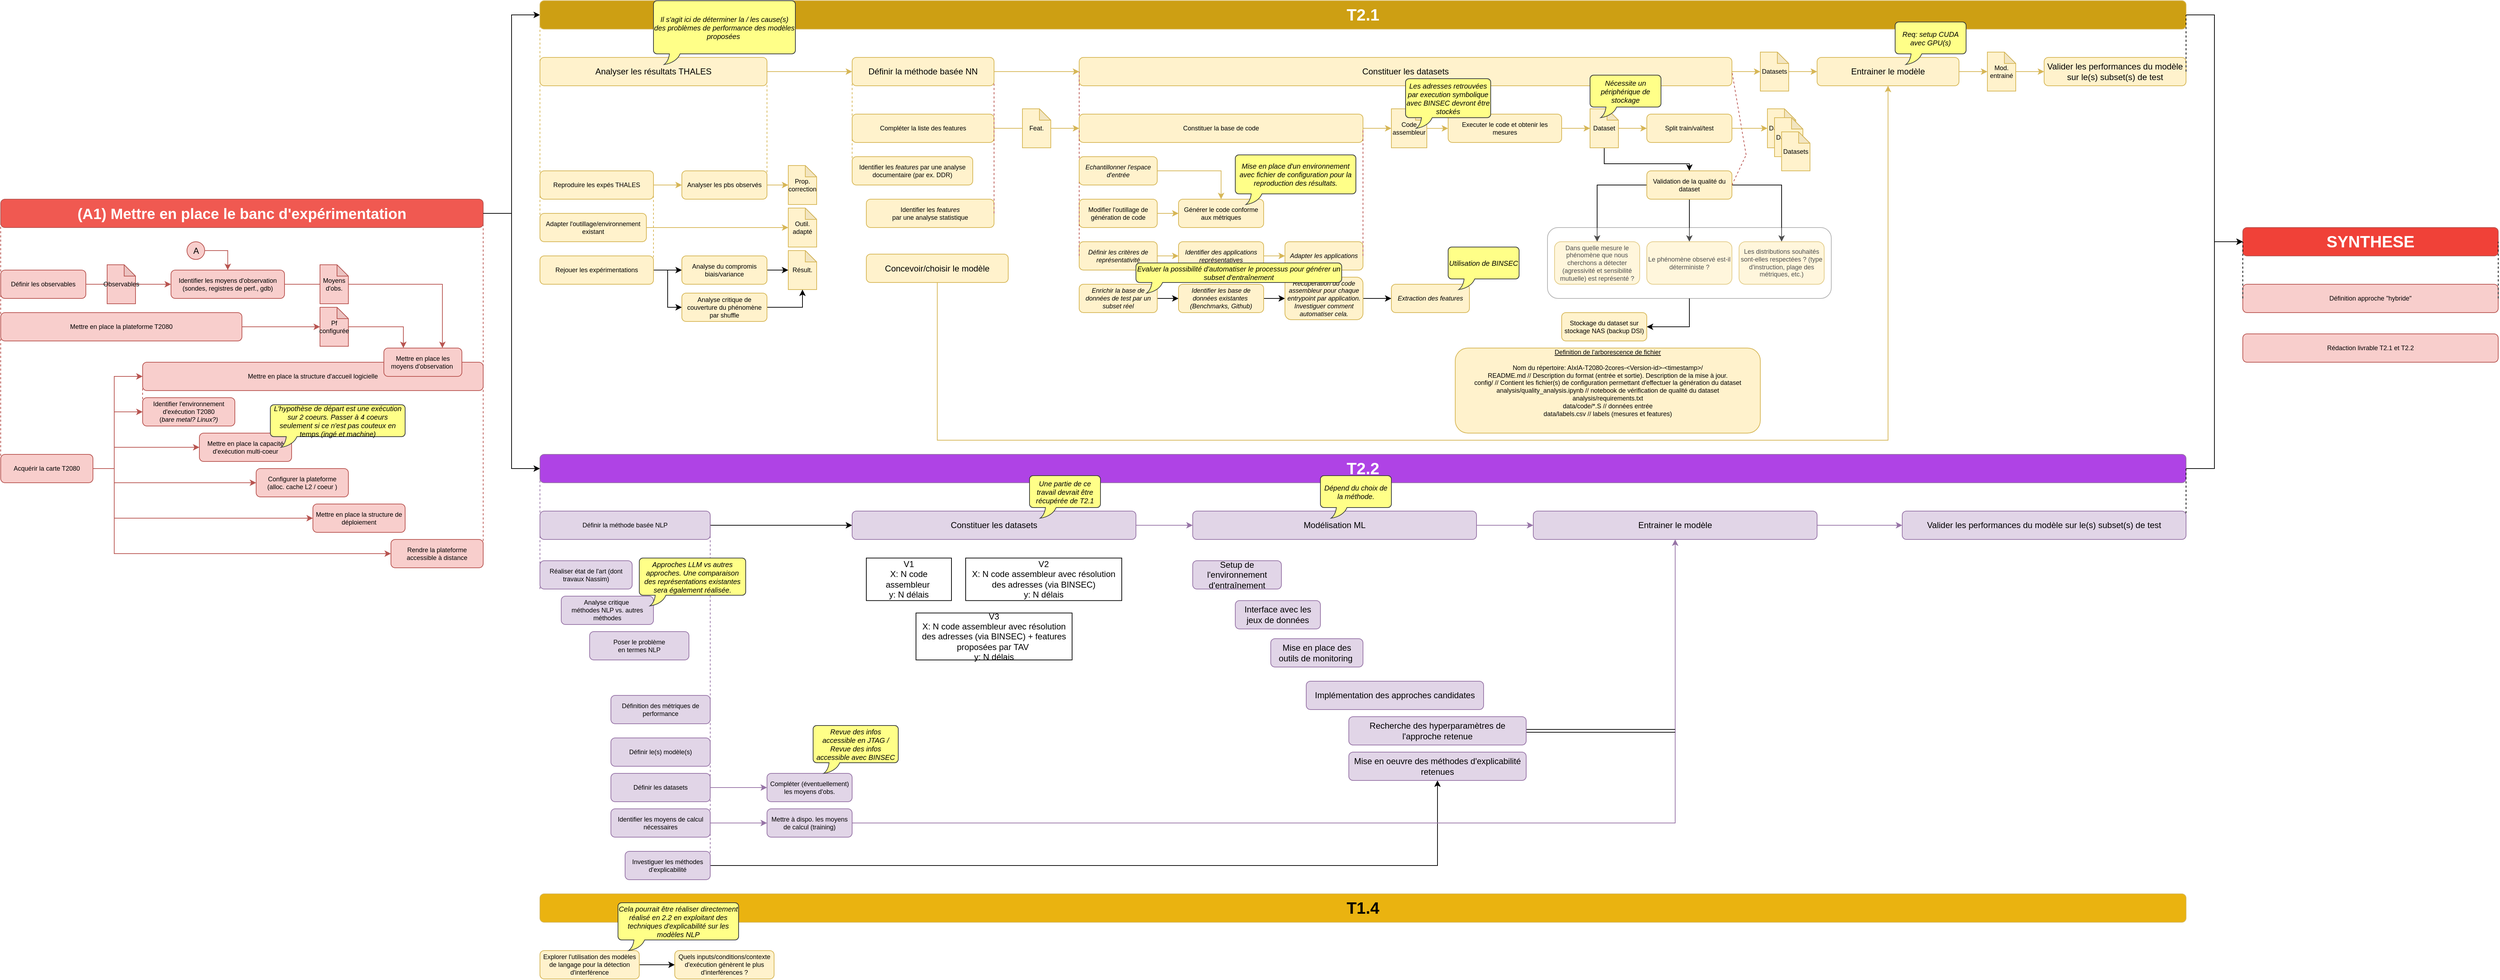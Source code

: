 <mxfile version="26.0.9" pages="2">
  <diagram name="Page-1" id="Dc1wXV0wrsYBxKNEe2hL">
    <mxGraphModel dx="1723" dy="700" grid="1" gridSize="10" guides="1" tooltips="1" connect="1" arrows="1" fold="1" page="1" pageScale="1" pageWidth="3300" pageHeight="4681" math="0" shadow="0">
      <root>
        <mxCell id="0" />
        <mxCell id="1" parent="0" />
        <mxCell id="Q4a2QLuWx2EPBYzoOF2u-1" style="edgeStyle=orthogonalEdgeStyle;rounded=0;orthogonalLoop=1;jettySize=auto;html=1;entryX=0;entryY=0.5;entryDx=0;entryDy=0;fillColor=#fff2cc;strokeColor=#d6b656;align=center;verticalAlign=middle;fontFamily=Helvetica;fontSize=11;fontColor=default;labelBackgroundColor=default;endArrow=classic;" edge="1" parent="1" source="Q4a2QLuWx2EPBYzoOF2u-2" target="Q4a2QLuWx2EPBYzoOF2u-88">
          <mxGeometry relative="1" as="geometry">
            <mxPoint x="2130" y="944" as="targetPoint" />
          </mxGeometry>
        </mxCell>
        <mxCell id="Q4a2QLuWx2EPBYzoOF2u-2" value="Compléter la liste des features" style="rounded=1;whiteSpace=wrap;html=1;strokeColor=#d6b656;align=center;verticalAlign=middle;fontFamily=Helvetica;fontSize=9;fillColor=#fff2cc;fontColor=default;" vertex="1" parent="1">
          <mxGeometry x="1900" y="844" width="200" height="40" as="geometry" />
        </mxCell>
        <mxCell id="Q4a2QLuWx2EPBYzoOF2u-3" style="edgeStyle=orthogonalEdgeStyle;rounded=0;orthogonalLoop=1;jettySize=auto;html=1;entryX=0;entryY=0.5;entryDx=0;entryDy=0;strokeColor=#d6b656;align=center;verticalAlign=middle;fontFamily=Helvetica;fontSize=11;fontColor=default;labelBackgroundColor=default;endArrow=classic;fillColor=#fff2cc;entryPerimeter=0;" edge="1" parent="1" source="Q4a2QLuWx2EPBYzoOF2u-4" target="Q4a2QLuWx2EPBYzoOF2u-131">
          <mxGeometry relative="1" as="geometry" />
        </mxCell>
        <mxCell id="Q4a2QLuWx2EPBYzoOF2u-4" value="Constituer les datasets" style="rounded=1;whiteSpace=wrap;html=1;strokeColor=#d6b656;align=center;verticalAlign=middle;fontFamily=Helvetica;fontSize=12;fillColor=#fff2cc;fontColor=default;" vertex="1" parent="1">
          <mxGeometry x="2220" y="764" width="920" height="40" as="geometry" />
        </mxCell>
        <mxCell id="Q4a2QLuWx2EPBYzoOF2u-5" style="edgeStyle=orthogonalEdgeStyle;rounded=0;orthogonalLoop=1;jettySize=auto;html=1;entryX=0;entryY=0.5;entryDx=0;entryDy=0;fillColor=#fff2cc;strokeColor=#d6b656;align=center;verticalAlign=middle;fontFamily=Helvetica;fontSize=11;fontColor=default;labelBackgroundColor=default;endArrow=classic;" edge="1" parent="1" source="Q4a2QLuWx2EPBYzoOF2u-6" target="Q4a2QLuWx2EPBYzoOF2u-20">
          <mxGeometry relative="1" as="geometry" />
        </mxCell>
        <mxCell id="Q4a2QLuWx2EPBYzoOF2u-6" value="Identifier des applications représentatives" style="rounded=1;whiteSpace=wrap;html=1;fontStyle=2;strokeColor=#d6b656;align=center;verticalAlign=middle;fontFamily=Helvetica;fontSize=9;fillColor=#fff2cc;fontColor=default;" vertex="1" parent="1">
          <mxGeometry x="2360" y="1024" width="120" height="40" as="geometry" />
        </mxCell>
        <mxCell id="Q4a2QLuWx2EPBYzoOF2u-7" style="edgeStyle=orthogonalEdgeStyle;rounded=0;orthogonalLoop=1;jettySize=auto;html=1;fillColor=#fff2cc;strokeColor=#d6b656;align=center;verticalAlign=middle;fontFamily=Helvetica;fontSize=11;fontColor=default;labelBackgroundColor=default;endArrow=classic;" edge="1" parent="1" source="Q4a2QLuWx2EPBYzoOF2u-8" target="Q4a2QLuWx2EPBYzoOF2u-6">
          <mxGeometry relative="1" as="geometry" />
        </mxCell>
        <mxCell id="Q4a2QLuWx2EPBYzoOF2u-8" value="Définir les critères de représentativité" style="rounded=1;whiteSpace=wrap;html=1;fontStyle=2;strokeColor=#d6b656;align=center;verticalAlign=middle;fontFamily=Helvetica;fontSize=9;fillColor=#fff2cc;fontColor=default;" vertex="1" parent="1">
          <mxGeometry x="2220" y="1024" width="110" height="40" as="geometry" />
        </mxCell>
        <mxCell id="Q4a2QLuWx2EPBYzoOF2u-9" style="edgeStyle=orthogonalEdgeStyle;rounded=0;orthogonalLoop=1;jettySize=auto;html=1;entryX=0;entryY=0.5;entryDx=0;entryDy=0;" edge="1" parent="1" source="Q4a2QLuWx2EPBYzoOF2u-10" target="Q4a2QLuWx2EPBYzoOF2u-116">
          <mxGeometry relative="1" as="geometry" />
        </mxCell>
        <mxCell id="Q4a2QLuWx2EPBYzoOF2u-10" value="Définir la méthode basée NLP" style="rounded=1;whiteSpace=wrap;html=1;strokeColor=#9673a6;align=center;verticalAlign=middle;fontFamily=Helvetica;fontSize=9;fillColor=#e1d5e7;" vertex="1" parent="1">
          <mxGeometry x="1460" y="1404" width="240" height="40" as="geometry" />
        </mxCell>
        <mxCell id="Q4a2QLuWx2EPBYzoOF2u-11" style="edgeStyle=orthogonalEdgeStyle;rounded=0;orthogonalLoop=1;jettySize=auto;html=1;entryX=0;entryY=0.5;entryDx=0;entryDy=0;fillColor=#fff2cc;strokeColor=#d6b656;align=center;verticalAlign=middle;fontFamily=Helvetica;fontSize=11;fontColor=default;labelBackgroundColor=default;endArrow=classic;" edge="1" parent="1" source="Q4a2QLuWx2EPBYzoOF2u-12" target="Q4a2QLuWx2EPBYzoOF2u-45">
          <mxGeometry relative="1" as="geometry" />
        </mxCell>
        <mxCell id="Q4a2QLuWx2EPBYzoOF2u-12" value="Executer le code et obtenir les mesures" style="rounded=1;whiteSpace=wrap;html=1;strokeColor=#d6b656;align=center;verticalAlign=middle;fontFamily=Helvetica;fontSize=9;fillColor=#fff2cc;fontColor=default;" vertex="1" parent="1">
          <mxGeometry x="2740" y="844" width="160" height="40" as="geometry" />
        </mxCell>
        <mxCell id="Q4a2QLuWx2EPBYzoOF2u-13" style="edgeStyle=orthogonalEdgeStyle;rounded=0;orthogonalLoop=1;jettySize=auto;html=1;fillColor=#f8cecc;strokeColor=#b85450;" edge="1" parent="1" source="Q4a2QLuWx2EPBYzoOF2u-14" target="Q4a2QLuWx2EPBYzoOF2u-32">
          <mxGeometry relative="1" as="geometry" />
        </mxCell>
        <mxCell id="Q4a2QLuWx2EPBYzoOF2u-14" value="Définir les observables" style="rounded=1;whiteSpace=wrap;html=1;strokeColor=#b85450;align=center;verticalAlign=middle;fontFamily=Helvetica;fontSize=9;fillColor=#f8cecc;" vertex="1" parent="1">
          <mxGeometry x="700" y="1064" width="120" height="40" as="geometry" />
        </mxCell>
        <mxCell id="Q4a2QLuWx2EPBYzoOF2u-15" value="Identifier les &lt;i&gt;features &lt;br&gt;&lt;/i&gt;par une analyse statistique" style="rounded=1;whiteSpace=wrap;html=1;fontSize=9;fillColor=#fff2cc;strokeColor=#d6b656;align=center;verticalAlign=middle;fontFamily=Helvetica;fontColor=default;" vertex="1" parent="1">
          <mxGeometry x="1920" y="964" width="180" height="40" as="geometry" />
        </mxCell>
        <mxCell id="Q4a2QLuWx2EPBYzoOF2u-16" value="Identifier les &lt;i&gt;features &lt;/i&gt;par une analyse documentaire (par ex. DDR)" style="rounded=1;whiteSpace=wrap;html=1;fontSize=9;fillColor=#fff2cc;strokeColor=#d6b656;align=center;verticalAlign=middle;fontFamily=Helvetica;fontColor=default;" vertex="1" parent="1">
          <mxGeometry x="1900" y="904" width="170" height="40" as="geometry" />
        </mxCell>
        <mxCell id="Q4a2QLuWx2EPBYzoOF2u-17" style="edgeStyle=orthogonalEdgeStyle;rounded=0;orthogonalLoop=1;jettySize=auto;html=1;entryX=0;entryY=0.5;entryDx=0;entryDy=0;fillColor=#fff2cc;strokeColor=#d6b656;align=center;verticalAlign=middle;fontFamily=Helvetica;fontSize=11;fontColor=default;labelBackgroundColor=default;endArrow=classic;" edge="1" parent="1" source="Q4a2QLuWx2EPBYzoOF2u-18" target="Q4a2QLuWx2EPBYzoOF2u-19">
          <mxGeometry relative="1" as="geometry" />
        </mxCell>
        <mxCell id="Q4a2QLuWx2EPBYzoOF2u-18" value="Modifier l&#39;outillage de génération de code" style="rounded=1;whiteSpace=wrap;html=1;strokeColor=#d6b656;align=center;verticalAlign=middle;fontFamily=Helvetica;fontSize=9;fillColor=#fff2cc;fontColor=default;" vertex="1" parent="1">
          <mxGeometry x="2220" y="964" width="110" height="40" as="geometry" />
        </mxCell>
        <mxCell id="Q4a2QLuWx2EPBYzoOF2u-19" value="Générer le code conforme aux métriques" style="rounded=1;whiteSpace=wrap;html=1;strokeColor=#d6b656;align=center;verticalAlign=middle;fontFamily=Helvetica;fontSize=9;fillColor=#fff2cc;fontColor=default;" vertex="1" parent="1">
          <mxGeometry x="2360" y="964" width="120" height="40" as="geometry" />
        </mxCell>
        <mxCell id="Q4a2QLuWx2EPBYzoOF2u-20" value="Adapter les applications" style="rounded=1;whiteSpace=wrap;html=1;fontStyle=2;strokeColor=#d6b656;align=center;verticalAlign=middle;fontFamily=Helvetica;fontSize=9;fillColor=#fff2cc;fontColor=default;" vertex="1" parent="1">
          <mxGeometry x="2510" y="1024" width="110" height="40" as="geometry" />
        </mxCell>
        <mxCell id="Q4a2QLuWx2EPBYzoOF2u-21" style="edgeStyle=orthogonalEdgeStyle;rounded=0;orthogonalLoop=1;jettySize=auto;html=1;entryX=0.5;entryY=1;entryDx=0;entryDy=0;" edge="1" parent="1" source="Q4a2QLuWx2EPBYzoOF2u-22" target="Q4a2QLuWx2EPBYzoOF2u-183">
          <mxGeometry relative="1" as="geometry" />
        </mxCell>
        <mxCell id="Q4a2QLuWx2EPBYzoOF2u-22" value="Investiguer les méthodes d&#39;explicabilité" style="rounded=1;whiteSpace=wrap;html=1;strokeColor=#9673a6;align=center;verticalAlign=middle;fontFamily=Helvetica;fontSize=9;fillColor=#e1d5e7;" vertex="1" parent="1">
          <mxGeometry x="1580" y="1884" width="120" height="40" as="geometry" />
        </mxCell>
        <mxCell id="Q4a2QLuWx2EPBYzoOF2u-23" value="Mettre en place la capacité d&#39;exécution multi-coeur" style="rounded=1;whiteSpace=wrap;html=1;fontSize=9;fillColor=#f8cecc;strokeColor=#b85450;" vertex="1" parent="1">
          <mxGeometry x="980" y="1294" width="130" height="40" as="geometry" />
        </mxCell>
        <mxCell id="Q4a2QLuWx2EPBYzoOF2u-24" value="Mettre en place la plateforme T2080" style="rounded=1;whiteSpace=wrap;html=1;fontSize=9;fillColor=#f8cecc;strokeColor=#b85450;" vertex="1" parent="1">
          <mxGeometry x="700" y="1124" width="340" height="40" as="geometry" />
        </mxCell>
        <mxCell id="Q4a2QLuWx2EPBYzoOF2u-25" value="Identifier l&#39;environnement d&#39;exécution T2080&lt;br&gt;(&lt;i&gt;bare metal? Linux?)&lt;/i&gt;" style="rounded=1;whiteSpace=wrap;html=1;fontSize=9;fillColor=#f8cecc;strokeColor=#b85450;" vertex="1" parent="1">
          <mxGeometry x="900" y="1244" width="130" height="40" as="geometry" />
        </mxCell>
        <mxCell id="Q4a2QLuWx2EPBYzoOF2u-26" value="Mettre en place la structure d&#39;accueil logicielle" style="rounded=1;whiteSpace=wrap;html=1;fontSize=9;fillColor=#f8cecc;strokeColor=#b85450;" vertex="1" parent="1">
          <mxGeometry x="900" y="1194" width="480" height="40" as="geometry" />
        </mxCell>
        <mxCell id="Q4a2QLuWx2EPBYzoOF2u-27" value="Configurer la plateforme&lt;br&gt;(alloc. cache L2 / coeur )" style="rounded=1;whiteSpace=wrap;html=1;fontSize=9;fillColor=#f8cecc;strokeColor=#b85450;" vertex="1" parent="1">
          <mxGeometry x="1060" y="1344" width="130" height="40" as="geometry" />
        </mxCell>
        <mxCell id="Q4a2QLuWx2EPBYzoOF2u-28" style="edgeStyle=orthogonalEdgeStyle;rounded=0;orthogonalLoop=1;jettySize=auto;html=1;entryX=0.5;entryY=1;entryDx=0;entryDy=0;strokeColor=#9673a6;align=center;verticalAlign=middle;fontFamily=Helvetica;fontSize=11;fontColor=default;labelBackgroundColor=default;endArrow=classic;fillColor=#e1d5e7;" edge="1" parent="1" source="Q4a2QLuWx2EPBYzoOF2u-29" target="Q4a2QLuWx2EPBYzoOF2u-101">
          <mxGeometry relative="1" as="geometry">
            <Array as="points">
              <mxPoint x="3060" y="1844" />
            </Array>
          </mxGeometry>
        </mxCell>
        <mxCell id="Q4a2QLuWx2EPBYzoOF2u-29" value="Mettre à dispo. les moyens de calcul (training)" style="rounded=1;whiteSpace=wrap;html=1;strokeColor=#9673a6;align=center;verticalAlign=middle;fontFamily=Helvetica;fontSize=9;fillColor=#e1d5e7;" vertex="1" parent="1">
          <mxGeometry x="1780" y="1824" width="120" height="40" as="geometry" />
        </mxCell>
        <mxCell id="Q4a2QLuWx2EPBYzoOF2u-30" value="Rendre la plateforme accessible à distance" style="rounded=1;whiteSpace=wrap;html=1;strokeColor=#b85450;align=center;verticalAlign=middle;fontFamily=Helvetica;fontSize=9;fillColor=#f8cecc;" vertex="1" parent="1">
          <mxGeometry x="1250" y="1444" width="130" height="40" as="geometry" />
        </mxCell>
        <mxCell id="Q4a2QLuWx2EPBYzoOF2u-31" style="edgeStyle=orthogonalEdgeStyle;rounded=0;orthogonalLoop=1;jettySize=auto;html=1;entryX=0.75;entryY=0;entryDx=0;entryDy=0;fillColor=#f8cecc;strokeColor=#b85450;" edge="1" parent="1" source="Q4a2QLuWx2EPBYzoOF2u-32" target="Q4a2QLuWx2EPBYzoOF2u-64">
          <mxGeometry relative="1" as="geometry" />
        </mxCell>
        <mxCell id="Q4a2QLuWx2EPBYzoOF2u-32" value="Identifier les moyens d&#39;observation&lt;br&gt;(sondes, registres de perf., gdb)" style="rounded=1;whiteSpace=wrap;html=1;strokeColor=#b85450;align=center;verticalAlign=middle;fontFamily=Helvetica;fontSize=9;fillColor=#f8cecc;" vertex="1" parent="1">
          <mxGeometry x="940" y="1064" width="160" height="40" as="geometry" />
        </mxCell>
        <mxCell id="Q4a2QLuWx2EPBYzoOF2u-33" style="edgeStyle=orthogonalEdgeStyle;rounded=0;orthogonalLoop=1;jettySize=auto;html=1;entryX=0;entryY=0.5;entryDx=0;entryDy=0;fillColor=#fff2cc;strokeColor=#d6b656;" edge="1" parent="1" source="Q4a2QLuWx2EPBYzoOF2u-34" target="Q4a2QLuWx2EPBYzoOF2u-35">
          <mxGeometry relative="1" as="geometry" />
        </mxCell>
        <mxCell id="Q4a2QLuWx2EPBYzoOF2u-34" value="Reproduire les expés THALES" style="rounded=1;whiteSpace=wrap;html=1;strokeColor=#d6b656;align=center;verticalAlign=middle;fontFamily=Helvetica;fontSize=9;fillColor=#fff2cc;" vertex="1" parent="1">
          <mxGeometry x="1460" y="924" width="160" height="40" as="geometry" />
        </mxCell>
        <mxCell id="Q4a2QLuWx2EPBYzoOF2u-35" value="Analyser les pbs observés" style="rounded=1;whiteSpace=wrap;html=1;strokeColor=#d6b656;align=center;verticalAlign=middle;fontFamily=Helvetica;fontSize=9;fillColor=#fff2cc;" vertex="1" parent="1">
          <mxGeometry x="1660" y="924" width="120" height="40" as="geometry" />
        </mxCell>
        <mxCell id="Q4a2QLuWx2EPBYzoOF2u-36" value="Adapter l&#39;outillage/environnement existant" style="rounded=1;whiteSpace=wrap;html=1;strokeColor=#d6b656;align=center;verticalAlign=middle;fontFamily=Helvetica;fontSize=9;fillColor=#fff2cc;" vertex="1" parent="1">
          <mxGeometry x="1460" y="984" width="150" height="40" as="geometry" />
        </mxCell>
        <mxCell id="Q4a2QLuWx2EPBYzoOF2u-37" value="Entrainer le modèle" style="rounded=1;whiteSpace=wrap;html=1;fillColor=#fff2cc;strokeColor=#d6b656;" vertex="1" parent="1">
          <mxGeometry x="3260" y="764" width="200" height="40" as="geometry" />
        </mxCell>
        <mxCell id="Q4a2QLuWx2EPBYzoOF2u-38" style="edgeStyle=orthogonalEdgeStyle;rounded=0;orthogonalLoop=1;jettySize=auto;html=1;strokeColor=#d6b656;align=center;verticalAlign=middle;fontFamily=Helvetica;fontSize=11;fontColor=default;labelBackgroundColor=default;endArrow=classic;fillColor=#fff2cc;exitX=0.5;exitY=1;exitDx=0;exitDy=0;" edge="1" parent="1" source="Q4a2QLuWx2EPBYzoOF2u-39" target="Q4a2QLuWx2EPBYzoOF2u-37">
          <mxGeometry relative="1" as="geometry">
            <Array as="points">
              <mxPoint x="2020" y="1304" />
              <mxPoint x="3360" y="1304" />
            </Array>
          </mxGeometry>
        </mxCell>
        <mxCell id="Q4a2QLuWx2EPBYzoOF2u-39" value="Concevoir/choisir le modèle" style="rounded=1;whiteSpace=wrap;html=1;fillColor=#fff2cc;strokeColor=#d6b656;align=center;verticalAlign=middle;fontFamily=Helvetica;fontSize=12;fontColor=default;" vertex="1" parent="1">
          <mxGeometry x="1920" y="1041.5" width="200" height="40" as="geometry" />
        </mxCell>
        <mxCell id="Q4a2QLuWx2EPBYzoOF2u-40" style="edgeStyle=orthogonalEdgeStyle;rounded=0;orthogonalLoop=1;jettySize=auto;html=1;entryX=0.5;entryY=0;entryDx=0;entryDy=0;" edge="1" parent="1" source="Q4a2QLuWx2EPBYzoOF2u-43" target="Q4a2QLuWx2EPBYzoOF2u-161">
          <mxGeometry relative="1" as="geometry" />
        </mxCell>
        <mxCell id="Q4a2QLuWx2EPBYzoOF2u-41" style="edgeStyle=orthogonalEdgeStyle;rounded=0;orthogonalLoop=1;jettySize=auto;html=1;entryX=0.5;entryY=0;entryDx=0;entryDy=0;" edge="1" parent="1" source="Q4a2QLuWx2EPBYzoOF2u-43" target="Q4a2QLuWx2EPBYzoOF2u-162">
          <mxGeometry relative="1" as="geometry" />
        </mxCell>
        <mxCell id="Q4a2QLuWx2EPBYzoOF2u-42" style="edgeStyle=orthogonalEdgeStyle;rounded=0;orthogonalLoop=1;jettySize=auto;html=1;entryX=0.5;entryY=0;entryDx=0;entryDy=0;" edge="1" parent="1" source="Q4a2QLuWx2EPBYzoOF2u-43" target="Q4a2QLuWx2EPBYzoOF2u-163">
          <mxGeometry relative="1" as="geometry" />
        </mxCell>
        <mxCell id="Q4a2QLuWx2EPBYzoOF2u-43" value="Validation de la qualité du dataset" style="rounded=1;whiteSpace=wrap;html=1;strokeColor=#d6b656;align=center;verticalAlign=middle;fontFamily=Helvetica;fontSize=9;fillColor=#fff2cc;fontColor=default;" vertex="1" parent="1">
          <mxGeometry x="3020" y="924" width="120" height="40" as="geometry" />
        </mxCell>
        <mxCell id="Q4a2QLuWx2EPBYzoOF2u-44" value="Valider les performances du modèle sur le(s) subset(s) de test" style="rounded=1;whiteSpace=wrap;html=1;fillColor=#fff2cc;strokeColor=#d6b656;" vertex="1" parent="1">
          <mxGeometry x="3580" y="764" width="200" height="40" as="geometry" />
        </mxCell>
        <mxCell id="Q4a2QLuWx2EPBYzoOF2u-45" value="Split train/val/test" style="rounded=1;whiteSpace=wrap;html=1;strokeColor=#d6b656;align=center;verticalAlign=middle;fontFamily=Helvetica;fontSize=9;fillColor=#fff2cc;fontColor=default;" vertex="1" parent="1">
          <mxGeometry x="3020" y="844" width="120" height="40" as="geometry" />
        </mxCell>
        <mxCell id="Q4a2QLuWx2EPBYzoOF2u-46" value="Réaliser état de l&#39;art (dont travaux Nassim)" style="rounded=1;whiteSpace=wrap;html=1;strokeColor=#9673a6;align=center;verticalAlign=middle;fontFamily=Helvetica;fontSize=9;fillColor=#e1d5e7;" vertex="1" parent="1">
          <mxGeometry x="1460" y="1474" width="130" height="40" as="geometry" />
        </mxCell>
        <mxCell id="Q4a2QLuWx2EPBYzoOF2u-47" value="Analyse critique&amp;nbsp;&lt;br&gt;méthodes NLP vs. autres méthodes" style="rounded=1;whiteSpace=wrap;html=1;strokeColor=#9673a6;align=center;verticalAlign=middle;fontFamily=Helvetica;fontSize=9;fillColor=#e1d5e7;" vertex="1" parent="1">
          <mxGeometry x="1490" y="1524" width="130" height="40" as="geometry" />
        </mxCell>
        <mxCell id="Q4a2QLuWx2EPBYzoOF2u-48" value="Compléter (éventuellement) les moyens d&#39;obs." style="rounded=1;whiteSpace=wrap;html=1;strokeColor=#9673a6;align=center;verticalAlign=middle;fontFamily=Helvetica;fontSize=9;fillColor=#e1d5e7;" vertex="1" parent="1">
          <mxGeometry x="1780" y="1774" width="120" height="40" as="geometry" />
        </mxCell>
        <mxCell id="Q4a2QLuWx2EPBYzoOF2u-49" style="edgeStyle=orthogonalEdgeStyle;rounded=0;orthogonalLoop=1;jettySize=auto;html=1;entryX=0;entryY=0.5;entryDx=0;entryDy=0;fillColor=#f8cecc;strokeColor=#b85450;exitX=1;exitY=0.5;exitDx=0;exitDy=0;" edge="1" parent="1" source="Q4a2QLuWx2EPBYzoOF2u-55" target="Q4a2QLuWx2EPBYzoOF2u-25">
          <mxGeometry relative="1" as="geometry">
            <Array as="points">
              <mxPoint x="860" y="1344" />
              <mxPoint x="860" y="1264" />
            </Array>
          </mxGeometry>
        </mxCell>
        <mxCell id="Q4a2QLuWx2EPBYzoOF2u-50" style="edgeStyle=orthogonalEdgeStyle;rounded=0;orthogonalLoop=1;jettySize=auto;html=1;entryX=0;entryY=0.5;entryDx=0;entryDy=0;fillColor=#f8cecc;strokeColor=#b85450;exitX=1;exitY=0.5;exitDx=0;exitDy=0;" edge="1" parent="1" source="Q4a2QLuWx2EPBYzoOF2u-55" target="Q4a2QLuWx2EPBYzoOF2u-26">
          <mxGeometry relative="1" as="geometry">
            <Array as="points">
              <mxPoint x="860" y="1344" />
              <mxPoint x="860" y="1214" />
            </Array>
          </mxGeometry>
        </mxCell>
        <mxCell id="Q4a2QLuWx2EPBYzoOF2u-51" style="edgeStyle=orthogonalEdgeStyle;rounded=0;orthogonalLoop=1;jettySize=auto;html=1;entryX=0;entryY=0.5;entryDx=0;entryDy=0;fillColor=#f8cecc;strokeColor=#b85450;exitX=1;exitY=0.5;exitDx=0;exitDy=0;" edge="1" parent="1" source="Q4a2QLuWx2EPBYzoOF2u-55" target="Q4a2QLuWx2EPBYzoOF2u-23">
          <mxGeometry relative="1" as="geometry">
            <Array as="points">
              <mxPoint x="860" y="1344" />
              <mxPoint x="860" y="1314" />
            </Array>
          </mxGeometry>
        </mxCell>
        <mxCell id="Q4a2QLuWx2EPBYzoOF2u-52" style="edgeStyle=orthogonalEdgeStyle;rounded=0;orthogonalLoop=1;jettySize=auto;html=1;entryX=0;entryY=0.5;entryDx=0;entryDy=0;fillColor=#f8cecc;strokeColor=#b85450;exitX=1;exitY=0.5;exitDx=0;exitDy=0;" edge="1" parent="1" source="Q4a2QLuWx2EPBYzoOF2u-55" target="Q4a2QLuWx2EPBYzoOF2u-27">
          <mxGeometry relative="1" as="geometry">
            <Array as="points">
              <mxPoint x="860" y="1344" />
              <mxPoint x="860" y="1364" />
            </Array>
          </mxGeometry>
        </mxCell>
        <mxCell id="Q4a2QLuWx2EPBYzoOF2u-53" style="edgeStyle=orthogonalEdgeStyle;rounded=0;orthogonalLoop=1;jettySize=auto;html=1;entryX=0;entryY=0.5;entryDx=0;entryDy=0;fillColor=#f8cecc;strokeColor=#b85450;exitX=1;exitY=0.5;exitDx=0;exitDy=0;" edge="1" parent="1" source="Q4a2QLuWx2EPBYzoOF2u-55" target="Q4a2QLuWx2EPBYzoOF2u-30">
          <mxGeometry relative="1" as="geometry">
            <Array as="points">
              <mxPoint x="860" y="1344" />
              <mxPoint x="860" y="1464" />
            </Array>
          </mxGeometry>
        </mxCell>
        <mxCell id="Q4a2QLuWx2EPBYzoOF2u-54" style="edgeStyle=orthogonalEdgeStyle;rounded=0;orthogonalLoop=1;jettySize=auto;html=1;entryX=0;entryY=0.5;entryDx=0;entryDy=0;exitX=1;exitY=0.5;exitDx=0;exitDy=0;strokeColor=#b85450;align=center;verticalAlign=middle;fontFamily=Helvetica;fontSize=11;fontColor=default;labelBackgroundColor=default;endArrow=classic;fillColor=#f8cecc;" edge="1" parent="1" source="Q4a2QLuWx2EPBYzoOF2u-55" target="Q4a2QLuWx2EPBYzoOF2u-107">
          <mxGeometry relative="1" as="geometry">
            <Array as="points">
              <mxPoint x="860" y="1344" />
              <mxPoint x="860" y="1414" />
            </Array>
          </mxGeometry>
        </mxCell>
        <mxCell id="Q4a2QLuWx2EPBYzoOF2u-55" value="Acquérir la carte T2080" style="rounded=1;whiteSpace=wrap;html=1;fontSize=9;fillColor=#f8cecc;strokeColor=#b85450;" vertex="1" parent="1">
          <mxGeometry x="700" y="1324" width="130" height="40" as="geometry" />
        </mxCell>
        <mxCell id="Q4a2QLuWx2EPBYzoOF2u-56" style="edgeStyle=orthogonalEdgeStyle;rounded=0;orthogonalLoop=1;jettySize=auto;html=1;entryX=0.25;entryY=0;entryDx=0;entryDy=0;fillColor=#f8cecc;strokeColor=#b85450;" edge="1" parent="1" source="Q4a2QLuWx2EPBYzoOF2u-57" target="Q4a2QLuWx2EPBYzoOF2u-64">
          <mxGeometry relative="1" as="geometry" />
        </mxCell>
        <mxCell id="Q4a2QLuWx2EPBYzoOF2u-57" value="Pf&lt;div&gt;configurée&lt;/div&gt;" style="shape=note;whiteSpace=wrap;html=1;backgroundOutline=1;darkOpacity=0.05;size=16;fontSize=9;fillColor=#f8cecc;strokeColor=#b85450;" vertex="1" parent="1">
          <mxGeometry x="1150" y="1116.5" width="40" height="55" as="geometry" />
        </mxCell>
        <mxCell id="Q4a2QLuWx2EPBYzoOF2u-58" style="edgeStyle=orthogonalEdgeStyle;rounded=0;orthogonalLoop=1;jettySize=auto;html=1;entryX=0;entryY=0.5;entryDx=0;entryDy=0;entryPerimeter=0;fillColor=#f8cecc;strokeColor=#b85450;" edge="1" parent="1" source="Q4a2QLuWx2EPBYzoOF2u-24" target="Q4a2QLuWx2EPBYzoOF2u-57">
          <mxGeometry relative="1" as="geometry" />
        </mxCell>
        <mxCell id="Q4a2QLuWx2EPBYzoOF2u-59" value="Poser le problème &lt;br&gt;en termes NLP" style="rounded=1;whiteSpace=wrap;html=1;strokeColor=#9673a6;align=center;verticalAlign=middle;fontFamily=Helvetica;fontSize=9;fillColor=#e1d5e7;" vertex="1" parent="1">
          <mxGeometry x="1530" y="1574" width="140" height="40" as="geometry" />
        </mxCell>
        <mxCell id="Q4a2QLuWx2EPBYzoOF2u-60" style="edgeStyle=orthogonalEdgeStyle;rounded=0;orthogonalLoop=1;jettySize=auto;html=1;entryX=0;entryY=0.5;entryDx=0;entryDy=0;" edge="1" parent="1" source="Q4a2QLuWx2EPBYzoOF2u-61" target="Q4a2QLuWx2EPBYzoOF2u-94">
          <mxGeometry relative="1" as="geometry" />
        </mxCell>
        <mxCell id="Q4a2QLuWx2EPBYzoOF2u-61" value="(A1) Mettre en place le banc d&#39;expérimentation" style="rounded=1;whiteSpace=wrap;html=1;fontSize=21;fillColor=light-dark(#f05951, #512d2b);strokeColor=#b85450;fontStyle=1;fontColor=#FFFFFF;" vertex="1" parent="1">
          <mxGeometry x="700" y="964" width="680" height="40" as="geometry" />
        </mxCell>
        <mxCell id="Q4a2QLuWx2EPBYzoOF2u-62" value="Moyens&lt;div&gt;d&#39;obs.&lt;/div&gt;" style="shape=note;whiteSpace=wrap;html=1;backgroundOutline=1;darkOpacity=0.05;size=16;fontSize=9;fillColor=#f8cecc;strokeColor=#b85450;" vertex="1" parent="1">
          <mxGeometry x="1150" y="1056.5" width="40" height="55" as="geometry" />
        </mxCell>
        <mxCell id="Q4a2QLuWx2EPBYzoOF2u-63" value="Observables" style="shape=note;whiteSpace=wrap;html=1;backgroundOutline=1;darkOpacity=0.05;size=16;fontSize=9;fillColor=#f8cecc;strokeColor=#b85450;" vertex="1" parent="1">
          <mxGeometry x="850" y="1056.5" width="40" height="55" as="geometry" />
        </mxCell>
        <mxCell id="Q4a2QLuWx2EPBYzoOF2u-64" value="Mettre en place les moyens d&#39;observation&amp;nbsp;" style="rounded=1;whiteSpace=wrap;html=1;strokeColor=#b85450;align=center;verticalAlign=middle;fontFamily=Helvetica;fontSize=9;fillColor=#f8cecc;" vertex="1" parent="1">
          <mxGeometry x="1240" y="1174" width="110" height="40" as="geometry" />
        </mxCell>
        <mxCell id="Q4a2QLuWx2EPBYzoOF2u-65" style="edgeStyle=orthogonalEdgeStyle;rounded=0;orthogonalLoop=1;jettySize=auto;html=1;entryX=0;entryY=0.5;entryDx=0;entryDy=0;" edge="1" parent="1" source="Q4a2QLuWx2EPBYzoOF2u-67" target="Q4a2QLuWx2EPBYzoOF2u-159">
          <mxGeometry relative="1" as="geometry" />
        </mxCell>
        <mxCell id="Q4a2QLuWx2EPBYzoOF2u-66" style="edgeStyle=orthogonalEdgeStyle;rounded=0;orthogonalLoop=1;jettySize=auto;html=1;entryX=0;entryY=0.5;entryDx=0;entryDy=0;" edge="1" parent="1" source="Q4a2QLuWx2EPBYzoOF2u-67" target="Q4a2QLuWx2EPBYzoOF2u-165">
          <mxGeometry relative="1" as="geometry" />
        </mxCell>
        <mxCell id="Q4a2QLuWx2EPBYzoOF2u-67" value="Rejouer les expérimentations" style="rounded=1;whiteSpace=wrap;html=1;strokeColor=#d6b656;align=center;verticalAlign=middle;fontFamily=Helvetica;fontSize=9;fillColor=#fff2cc;" vertex="1" parent="1">
          <mxGeometry x="1460" y="1044" width="160" height="40" as="geometry" />
        </mxCell>
        <mxCell id="Q4a2QLuWx2EPBYzoOF2u-68" value="" style="endArrow=none;dashed=1;html=1;rounded=0;entryX=0;entryY=0.5;entryDx=0;entryDy=0;exitX=0;exitY=0.5;exitDx=0;exitDy=0;fillColor=#f8cecc;strokeColor=#b85450;" edge="1" parent="1" source="Q4a2QLuWx2EPBYzoOF2u-55" target="Q4a2QLuWx2EPBYzoOF2u-24">
          <mxGeometry width="50" height="50" relative="1" as="geometry">
            <mxPoint x="1350" y="1434" as="sourcePoint" />
            <mxPoint x="1400" y="1384" as="targetPoint" />
          </mxGeometry>
        </mxCell>
        <mxCell id="Q4a2QLuWx2EPBYzoOF2u-69" value="" style="endArrow=none;dashed=1;html=1;rounded=0;exitX=0;exitY=0.5;exitDx=0;exitDy=0;fillColor=#f8cecc;strokeColor=#b85450;" edge="1" parent="1" source="Q4a2QLuWx2EPBYzoOF2u-25">
          <mxGeometry width="50" height="50" relative="1" as="geometry">
            <mxPoint x="1039" y="1294" as="sourcePoint" />
            <mxPoint x="900" y="1214" as="targetPoint" />
          </mxGeometry>
        </mxCell>
        <mxCell id="Q4a2QLuWx2EPBYzoOF2u-70" value="" style="endArrow=none;dashed=1;html=1;rounded=0;entryX=0;entryY=0.5;entryDx=0;entryDy=0;fillColor=#e1d5e7;strokeColor=#9673a6;" edge="1" parent="1" target="Q4a2QLuWx2EPBYzoOF2u-97">
          <mxGeometry width="50" height="50" relative="1" as="geometry">
            <mxPoint x="1460" y="1514" as="sourcePoint" />
            <mxPoint x="1460" y="1444" as="targetPoint" />
          </mxGeometry>
        </mxCell>
        <mxCell id="Q4a2QLuWx2EPBYzoOF2u-71" value="" style="endArrow=none;dashed=1;html=1;rounded=0;entryX=1;entryY=0.5;entryDx=0;entryDy=0;exitX=1;exitY=0.5;exitDx=0;exitDy=0;fillColor=#e1d5e7;strokeColor=#9673a6;" edge="1" parent="1" source="Q4a2QLuWx2EPBYzoOF2u-22" target="Q4a2QLuWx2EPBYzoOF2u-10">
          <mxGeometry width="50" height="50" relative="1" as="geometry">
            <mxPoint x="1670" y="1489" as="sourcePoint" />
            <mxPoint x="1670" y="1419" as="targetPoint" />
          </mxGeometry>
        </mxCell>
        <mxCell id="Q4a2QLuWx2EPBYzoOF2u-72" style="edgeStyle=orthogonalEdgeStyle;rounded=0;orthogonalLoop=1;jettySize=auto;html=1;entryX=0.5;entryY=0;entryDx=0;entryDy=0;exitX=1;exitY=0.5;exitDx=0;exitDy=0;fillColor=#f8cecc;strokeColor=#b85450;" edge="1" parent="1" source="Q4a2QLuWx2EPBYzoOF2u-73" target="Q4a2QLuWx2EPBYzoOF2u-32">
          <mxGeometry relative="1" as="geometry" />
        </mxCell>
        <mxCell id="Q4a2QLuWx2EPBYzoOF2u-73" value="A" style="ellipse;whiteSpace=wrap;html=1;aspect=fixed;fillColor=#f8cecc;strokeColor=#b85450;" vertex="1" parent="1">
          <mxGeometry x="962.5" y="1024" width="25" height="25" as="geometry" />
        </mxCell>
        <mxCell id="Q4a2QLuWx2EPBYzoOF2u-74" value="" style="endArrow=none;dashed=1;html=1;rounded=0;entryX=0;entryY=0.5;entryDx=0;entryDy=0;exitX=0;exitY=0.5;exitDx=0;exitDy=0;fillColor=#f8cecc;strokeColor=#b85450;" edge="1" parent="1" source="Q4a2QLuWx2EPBYzoOF2u-24" target="Q4a2QLuWx2EPBYzoOF2u-61">
          <mxGeometry width="50" height="50" relative="1" as="geometry">
            <mxPoint x="710" y="1294" as="sourcePoint" />
            <mxPoint x="710" y="1154" as="targetPoint" />
          </mxGeometry>
        </mxCell>
        <mxCell id="Q4a2QLuWx2EPBYzoOF2u-75" value="" style="endArrow=none;dashed=1;html=1;rounded=0;entryX=1;entryY=0.5;entryDx=0;entryDy=0;exitX=1;exitY=0.5;exitDx=0;exitDy=0;fillColor=#f8cecc;strokeColor=#b85450;" edge="1" parent="1" source="Q4a2QLuWx2EPBYzoOF2u-30" target="Q4a2QLuWx2EPBYzoOF2u-61">
          <mxGeometry width="50" height="50" relative="1" as="geometry">
            <mxPoint x="1340" y="1144" as="sourcePoint" />
            <mxPoint x="1340" y="984" as="targetPoint" />
          </mxGeometry>
        </mxCell>
        <mxCell id="Q4a2QLuWx2EPBYzoOF2u-76" style="edgeStyle=orthogonalEdgeStyle;rounded=0;orthogonalLoop=1;jettySize=auto;html=1;entryX=0;entryY=0.5;entryDx=0;entryDy=0;fillColor=#e1d5e7;strokeColor=#9673a6;" edge="1" parent="1" source="Q4a2QLuWx2EPBYzoOF2u-77" target="Q4a2QLuWx2EPBYzoOF2u-29">
          <mxGeometry relative="1" as="geometry" />
        </mxCell>
        <mxCell id="Q4a2QLuWx2EPBYzoOF2u-77" value="Identifier les moyens de calcul nécessaires" style="rounded=1;whiteSpace=wrap;html=1;strokeColor=#9673a6;align=center;verticalAlign=middle;fontFamily=Helvetica;fontSize=9;fillColor=#e1d5e7;" vertex="1" parent="1">
          <mxGeometry x="1560" y="1824" width="140" height="40" as="geometry" />
        </mxCell>
        <mxCell id="Q4a2QLuWx2EPBYzoOF2u-78" value="Définir le(s) modèle(s)" style="rounded=1;whiteSpace=wrap;html=1;strokeColor=#9673a6;align=center;verticalAlign=middle;fontFamily=Helvetica;fontSize=9;fillColor=#e1d5e7;" vertex="1" parent="1">
          <mxGeometry x="1560" y="1724" width="140" height="40" as="geometry" />
        </mxCell>
        <mxCell id="Q4a2QLuWx2EPBYzoOF2u-79" style="edgeStyle=orthogonalEdgeStyle;rounded=0;orthogonalLoop=1;jettySize=auto;html=1;entryX=0;entryY=0.5;entryDx=0;entryDy=0;fillColor=#e1d5e7;strokeColor=#9673a6;" edge="1" parent="1" source="Q4a2QLuWx2EPBYzoOF2u-80" target="Q4a2QLuWx2EPBYzoOF2u-48">
          <mxGeometry relative="1" as="geometry" />
        </mxCell>
        <mxCell id="Q4a2QLuWx2EPBYzoOF2u-80" value="Définir les datasets" style="rounded=1;whiteSpace=wrap;html=1;strokeColor=#9673a6;align=center;verticalAlign=middle;fontFamily=Helvetica;fontSize=9;fillColor=#e1d5e7;" vertex="1" parent="1">
          <mxGeometry x="1560" y="1774" width="140" height="40" as="geometry" />
        </mxCell>
        <mxCell id="Q4a2QLuWx2EPBYzoOF2u-81" style="edgeStyle=orthogonalEdgeStyle;rounded=0;orthogonalLoop=1;jettySize=auto;html=1;entryX=0;entryY=0.5;entryDx=0;entryDy=0;strokeColor=#d6b656;align=center;verticalAlign=middle;fontFamily=Helvetica;fontSize=11;fontColor=default;labelBackgroundColor=default;endArrow=classic;fillColor=#fff2cc;" edge="1" parent="1" source="Q4a2QLuWx2EPBYzoOF2u-82" target="Q4a2QLuWx2EPBYzoOF2u-111">
          <mxGeometry relative="1" as="geometry" />
        </mxCell>
        <mxCell id="Q4a2QLuWx2EPBYzoOF2u-82" value="Analyser les résultats THALES" style="rounded=1;whiteSpace=wrap;html=1;strokeColor=#d6b656;align=center;verticalAlign=middle;fontFamily=Helvetica;fontSize=12;fillColor=#fff2cc;" vertex="1" parent="1">
          <mxGeometry x="1460" y="764" width="320" height="40" as="geometry" />
        </mxCell>
        <mxCell id="Q4a2QLuWx2EPBYzoOF2u-83" value="" style="endArrow=none;dashed=1;html=1;rounded=0;entryX=0;entryY=0.5;entryDx=0;entryDy=0;exitX=0;exitY=0.5;exitDx=0;exitDy=0;fillColor=#fff2cc;strokeColor=#d6b656;" edge="1" parent="1" source="Q4a2QLuWx2EPBYzoOF2u-36" target="Q4a2QLuWx2EPBYzoOF2u-94">
          <mxGeometry width="50" height="50" relative="1" as="geometry">
            <mxPoint x="1360" y="1034" as="sourcePoint" />
            <mxPoint x="1360" y="794" as="targetPoint" />
          </mxGeometry>
        </mxCell>
        <mxCell id="Q4a2QLuWx2EPBYzoOF2u-84" value="" style="endArrow=none;dashed=1;html=1;rounded=0;entryX=1;entryY=0.5;entryDx=0;entryDy=0;exitX=1;exitY=0.5;exitDx=0;exitDy=0;fillColor=#fff2cc;strokeColor=#d6b656;" edge="1" parent="1" source="Q4a2QLuWx2EPBYzoOF2u-35" target="Q4a2QLuWx2EPBYzoOF2u-82">
          <mxGeometry width="50" height="50" relative="1" as="geometry">
            <mxPoint x="1470" y="994" as="sourcePoint" />
            <mxPoint x="1470" y="794" as="targetPoint" />
          </mxGeometry>
        </mxCell>
        <mxCell id="Q4a2QLuWx2EPBYzoOF2u-85" value="" style="endArrow=none;dashed=1;html=1;rounded=0;entryX=1;entryY=0.5;entryDx=0;entryDy=0;exitX=1;exitY=0.5;exitDx=0;exitDy=0;fillColor=#fff2cc;strokeColor=#d6b656;" edge="1" parent="1" source="Q4a2QLuWx2EPBYzoOF2u-67" target="Q4a2QLuWx2EPBYzoOF2u-34">
          <mxGeometry width="50" height="50" relative="1" as="geometry">
            <mxPoint x="1470" y="1012" as="sourcePoint" />
            <mxPoint x="1470" y="754" as="targetPoint" />
          </mxGeometry>
        </mxCell>
        <mxCell id="Q4a2QLuWx2EPBYzoOF2u-86" value="" style="endArrow=none;dashed=1;html=1;rounded=0;entryX=0;entryY=0.5;entryDx=0;entryDy=0;exitX=0;exitY=0.5;exitDx=0;exitDy=0;fillColor=#f8cecc;strokeColor=#b85450;" edge="1" parent="1" source="Q4a2QLuWx2EPBYzoOF2u-88" target="Q4a2QLuWx2EPBYzoOF2u-4">
          <mxGeometry width="50" height="50" relative="1" as="geometry">
            <mxPoint x="1870" y="994" as="sourcePoint" />
            <mxPoint x="1870" y="794" as="targetPoint" />
          </mxGeometry>
        </mxCell>
        <mxCell id="Q4a2QLuWx2EPBYzoOF2u-87" value="" style="endArrow=none;dashed=1;html=1;rounded=0;entryX=1;entryY=0.5;entryDx=0;entryDy=0;exitX=1;exitY=0.5;exitDx=0;exitDy=0;fillColor=#f8cecc;strokeColor=#b85450;" edge="1" parent="1" source="Q4a2QLuWx2EPBYzoOF2u-15" target="Q4a2QLuWx2EPBYzoOF2u-111">
          <mxGeometry width="50" height="50" relative="1" as="geometry">
            <mxPoint x="1910" y="1074" as="sourcePoint" />
            <mxPoint x="1910" y="734" as="targetPoint" />
          </mxGeometry>
        </mxCell>
        <mxCell id="Q4a2QLuWx2EPBYzoOF2u-88" value="Constituer la base de code" style="rounded=1;whiteSpace=wrap;html=1;strokeColor=#d6b656;align=center;verticalAlign=middle;fontFamily=Helvetica;fontSize=9;fillColor=#fff2cc;fontColor=default;" vertex="1" parent="1">
          <mxGeometry x="2220" y="844" width="400" height="40" as="geometry" />
        </mxCell>
        <mxCell id="Q4a2QLuWx2EPBYzoOF2u-89" value="" style="endArrow=none;dashed=1;html=1;rounded=0;entryX=0;entryY=0.5;entryDx=0;entryDy=0;exitX=0;exitY=0.5;exitDx=0;exitDy=0;fillColor=#f8cecc;strokeColor=#b85450;" edge="1" parent="1" source="Q4a2QLuWx2EPBYzoOF2u-8" target="Q4a2QLuWx2EPBYzoOF2u-88">
          <mxGeometry width="50" height="50" relative="1" as="geometry">
            <mxPoint x="1950" y="1074" as="sourcePoint" />
            <mxPoint x="1950" y="754" as="targetPoint" />
          </mxGeometry>
        </mxCell>
        <mxCell id="Q4a2QLuWx2EPBYzoOF2u-90" value="" style="endArrow=none;dashed=1;html=1;rounded=0;entryX=1;entryY=0.5;entryDx=0;entryDy=0;exitX=1;exitY=0.5;exitDx=0;exitDy=0;fillColor=#f8cecc;strokeColor=#b85450;" edge="1" parent="1" source="Q4a2QLuWx2EPBYzoOF2u-20" target="Q4a2QLuWx2EPBYzoOF2u-88">
          <mxGeometry width="50" height="50" relative="1" as="geometry">
            <mxPoint x="2140" y="1014" as="sourcePoint" />
            <mxPoint x="2140" y="874" as="targetPoint" />
          </mxGeometry>
        </mxCell>
        <mxCell id="Q4a2QLuWx2EPBYzoOF2u-91" value="" style="endArrow=none;dashed=1;html=1;rounded=0;entryX=1;entryY=0.5;entryDx=0;entryDy=0;exitX=1;exitY=0.5;exitDx=0;exitDy=0;fillColor=#f8cecc;strokeColor=#b85450;" edge="1" parent="1" target="Q4a2QLuWx2EPBYzoOF2u-4">
          <mxGeometry width="50" height="50" relative="1" as="geometry">
            <mxPoint x="3160.0" y="901.5" as="sourcePoint" />
            <mxPoint x="1950" y="794" as="targetPoint" />
          </mxGeometry>
        </mxCell>
        <mxCell id="Q4a2QLuWx2EPBYzoOF2u-92" style="edgeStyle=orthogonalEdgeStyle;rounded=0;orthogonalLoop=1;jettySize=auto;html=1;entryX=0;entryY=0.5;entryDx=0;entryDy=0;strokeColor=#d6b656;align=center;verticalAlign=middle;fontFamily=Helvetica;fontSize=11;fontColor=default;labelBackgroundColor=default;endArrow=classic;fillColor=#fff2cc;" edge="1" parent="1" source="Q4a2QLuWx2EPBYzoOF2u-135" target="Q4a2QLuWx2EPBYzoOF2u-44">
          <mxGeometry relative="1" as="geometry" />
        </mxCell>
        <mxCell id="Q4a2QLuWx2EPBYzoOF2u-93" style="edgeStyle=orthogonalEdgeStyle;rounded=0;orthogonalLoop=1;jettySize=auto;html=1;entryX=0;entryY=0.5;entryDx=0;entryDy=0;" edge="1" parent="1" source="Q4a2QLuWx2EPBYzoOF2u-94" target="Q4a2QLuWx2EPBYzoOF2u-103">
          <mxGeometry relative="1" as="geometry" />
        </mxCell>
        <mxCell id="Q4a2QLuWx2EPBYzoOF2u-94" value="T2.1" style="rounded=1;whiteSpace=wrap;html=1;strokeColor=#d6b656;align=center;verticalAlign=middle;fontFamily=Helvetica;fontSize=23;fillColor=light-dark(#cd9f13, #281d00);fontStyle=1;fontColor=light-dark(#ffffff, #ededed);" vertex="1" parent="1">
          <mxGeometry x="1460" y="684" width="2320" height="40" as="geometry" />
        </mxCell>
        <mxCell id="Q4a2QLuWx2EPBYzoOF2u-95" value="" style="endArrow=none;dashed=1;html=1;rounded=0;entryX=1;entryY=0.5;entryDx=0;entryDy=0;exitX=1;exitY=0.5;exitDx=0;exitDy=0;" edge="1" parent="1" source="Q4a2QLuWx2EPBYzoOF2u-44" target="Q4a2QLuWx2EPBYzoOF2u-94">
          <mxGeometry width="50" height="50" relative="1" as="geometry">
            <mxPoint x="3500" y="784" as="sourcePoint" />
            <mxPoint x="2870" y="794" as="targetPoint" />
          </mxGeometry>
        </mxCell>
        <mxCell id="Q4a2QLuWx2EPBYzoOF2u-96" style="edgeStyle=orthogonalEdgeStyle;rounded=0;orthogonalLoop=1;jettySize=auto;html=1;entryX=0;entryY=0.5;entryDx=0;entryDy=0;" edge="1" parent="1" source="Q4a2QLuWx2EPBYzoOF2u-97" target="Q4a2QLuWx2EPBYzoOF2u-103">
          <mxGeometry relative="1" as="geometry" />
        </mxCell>
        <mxCell id="Q4a2QLuWx2EPBYzoOF2u-97" value="T2.2" style="rounded=1;whiteSpace=wrap;html=1;strokeColor=#9673a6;align=center;verticalAlign=middle;fontFamily=Helvetica;fontSize=23;fillColor=light-dark(#af43e5, #392f3f);fontStyle=1;fontColor=light-dark(#ffffff, #ededed);" vertex="1" parent="1">
          <mxGeometry x="1460" y="1324" width="2320" height="40" as="geometry" />
        </mxCell>
        <mxCell id="Q4a2QLuWx2EPBYzoOF2u-98" style="edgeStyle=orthogonalEdgeStyle;rounded=0;orthogonalLoop=1;jettySize=auto;html=1;entryX=0;entryY=0.5;entryDx=0;entryDy=0;exitX=1;exitY=0.5;exitDx=0;exitDy=0;" edge="1" parent="1" source="Q4a2QLuWx2EPBYzoOF2u-61" target="Q4a2QLuWx2EPBYzoOF2u-97">
          <mxGeometry relative="1" as="geometry">
            <mxPoint x="1380" y="1144" as="sourcePoint" />
            <mxPoint x="1470" y="714" as="targetPoint" />
          </mxGeometry>
        </mxCell>
        <mxCell id="Q4a2QLuWx2EPBYzoOF2u-99" style="edgeStyle=orthogonalEdgeStyle;rounded=0;orthogonalLoop=1;jettySize=auto;html=1;entryX=0;entryY=0.5;entryDx=0;entryDy=0;strokeColor=#9673a6;align=center;verticalAlign=middle;fontFamily=Helvetica;fontSize=11;fontColor=default;labelBackgroundColor=default;endArrow=classic;fillColor=#e1d5e7;" edge="1" parent="1" source="Q4a2QLuWx2EPBYzoOF2u-100" target="Q4a2QLuWx2EPBYzoOF2u-101">
          <mxGeometry relative="1" as="geometry" />
        </mxCell>
        <mxCell id="Q4a2QLuWx2EPBYzoOF2u-100" value="Modélisation ML" style="rounded=1;whiteSpace=wrap;html=1;fillColor=#e1d5e7;strokeColor=#9673a6;" vertex="1" parent="1">
          <mxGeometry x="2380" y="1404" width="400" height="40" as="geometry" />
        </mxCell>
        <mxCell id="Q4a2QLuWx2EPBYzoOF2u-101" value="Entrainer le modèle" style="rounded=1;whiteSpace=wrap;html=1;fillColor=#e1d5e7;strokeColor=#9673a6;" vertex="1" parent="1">
          <mxGeometry x="2860" y="1404" width="400" height="40" as="geometry" />
        </mxCell>
        <mxCell id="Q4a2QLuWx2EPBYzoOF2u-102" style="edgeStyle=orthogonalEdgeStyle;rounded=0;orthogonalLoop=1;jettySize=auto;html=1;exitX=1;exitY=0.5;exitDx=0;exitDy=0;entryX=0;entryY=0.5;entryDx=0;entryDy=0;strokeColor=#9673a6;align=center;verticalAlign=middle;fontFamily=Helvetica;fontSize=11;fontColor=default;labelBackgroundColor=default;endArrow=classic;fillColor=#e1d5e7;" edge="1" parent="1" source="Q4a2QLuWx2EPBYzoOF2u-101" target="Q4a2QLuWx2EPBYzoOF2u-141">
          <mxGeometry relative="1" as="geometry">
            <mxPoint x="3220" y="1424" as="sourcePoint" />
          </mxGeometry>
        </mxCell>
        <mxCell id="Q4a2QLuWx2EPBYzoOF2u-103" value="SYNTHESE" style="rounded=1;whiteSpace=wrap;html=1;fillColor=light-dark(#f04138, #512d2b);strokeColor=#b85450;fontSize=23;fontStyle=1;fontColor=#FFFFFF;" vertex="1" parent="1">
          <mxGeometry x="3860" y="1004" width="360" height="40" as="geometry" />
        </mxCell>
        <mxCell id="Q4a2QLuWx2EPBYzoOF2u-104" value="Définition approche &quot;hybride&quot;" style="rounded=1;whiteSpace=wrap;html=1;strokeColor=#b85450;align=center;verticalAlign=middle;fontFamily=Helvetica;fontSize=9;fillColor=#f8cecc;" vertex="1" parent="1">
          <mxGeometry x="3860" y="1084" width="360" height="40" as="geometry" />
        </mxCell>
        <mxCell id="Q4a2QLuWx2EPBYzoOF2u-105" value="" style="endArrow=none;dashed=1;html=1;rounded=0;entryX=0;entryY=0.5;entryDx=0;entryDy=0;exitX=0;exitY=0.5;exitDx=0;exitDy=0;" edge="1" parent="1" source="Q4a2QLuWx2EPBYzoOF2u-104" target="Q4a2QLuWx2EPBYzoOF2u-103">
          <mxGeometry width="50" height="50" relative="1" as="geometry">
            <mxPoint x="3790" y="1354" as="sourcePoint" />
            <mxPoint x="3790" y="714" as="targetPoint" />
          </mxGeometry>
        </mxCell>
        <mxCell id="Q4a2QLuWx2EPBYzoOF2u-106" value="" style="endArrow=none;dashed=1;html=1;rounded=0;entryX=1;entryY=0.5;entryDx=0;entryDy=0;exitX=1;exitY=0.5;exitDx=0;exitDy=0;" edge="1" parent="1" source="Q4a2QLuWx2EPBYzoOF2u-104" target="Q4a2QLuWx2EPBYzoOF2u-103">
          <mxGeometry width="50" height="50" relative="1" as="geometry">
            <mxPoint x="3870" y="1114" as="sourcePoint" />
            <mxPoint x="3870" y="1034" as="targetPoint" />
          </mxGeometry>
        </mxCell>
        <mxCell id="Q4a2QLuWx2EPBYzoOF2u-107" value="Mettre en place la structure de déploiement" style="rounded=1;whiteSpace=wrap;html=1;fontSize=9;fillColor=#f8cecc;strokeColor=#b85450;" vertex="1" parent="1">
          <mxGeometry x="1140" y="1394" width="130" height="40" as="geometry" />
        </mxCell>
        <mxCell id="Q4a2QLuWx2EPBYzoOF2u-108" value="Prop.&lt;br&gt;correction" style="shape=note;whiteSpace=wrap;html=1;backgroundOutline=1;darkOpacity=0.05;size=16;fontSize=9;fillColor=#fff2cc;strokeColor=#d6b656;rounded=1;align=center;verticalAlign=middle;fontFamily=Helvetica;fontColor=default;" vertex="1" parent="1">
          <mxGeometry x="1810" y="916.5" width="40" height="55" as="geometry" />
        </mxCell>
        <mxCell id="Q4a2QLuWx2EPBYzoOF2u-109" style="edgeStyle=orthogonalEdgeStyle;rounded=0;orthogonalLoop=1;jettySize=auto;html=1;entryX=0;entryY=0.5;entryDx=0;entryDy=0;entryPerimeter=0;strokeColor=#d6b656;align=center;verticalAlign=middle;fontFamily=Helvetica;fontSize=11;fontColor=default;labelBackgroundColor=default;endArrow=classic;fillColor=#fff2cc;" edge="1" parent="1" source="Q4a2QLuWx2EPBYzoOF2u-35" target="Q4a2QLuWx2EPBYzoOF2u-108">
          <mxGeometry relative="1" as="geometry" />
        </mxCell>
        <mxCell id="Q4a2QLuWx2EPBYzoOF2u-110" style="edgeStyle=orthogonalEdgeStyle;rounded=0;orthogonalLoop=1;jettySize=auto;html=1;entryX=0;entryY=0.5;entryDx=0;entryDy=0;strokeColor=#d6b656;align=center;verticalAlign=middle;fontFamily=Helvetica;fontSize=11;fontColor=default;labelBackgroundColor=default;endArrow=classic;fillColor=#fff2cc;" edge="1" parent="1" source="Q4a2QLuWx2EPBYzoOF2u-111" target="Q4a2QLuWx2EPBYzoOF2u-4">
          <mxGeometry relative="1" as="geometry" />
        </mxCell>
        <mxCell id="Q4a2QLuWx2EPBYzoOF2u-111" value="Définir la méthode basée NN" style="rounded=1;whiteSpace=wrap;html=1;strokeColor=#d6b656;align=center;verticalAlign=middle;fontFamily=Helvetica;fontSize=12;fillColor=#fff2cc;fontColor=default;" vertex="1" parent="1">
          <mxGeometry x="1900" y="764" width="200" height="40" as="geometry" />
        </mxCell>
        <mxCell id="Q4a2QLuWx2EPBYzoOF2u-112" value="" style="endArrow=none;dashed=1;html=1;rounded=0;entryX=0;entryY=0.5;entryDx=0;entryDy=0;exitX=0;exitY=0.5;exitDx=0;exitDy=0;fillColor=#fff2cc;strokeColor=#d6b656;" edge="1" parent="1" source="Q4a2QLuWx2EPBYzoOF2u-16" target="Q4a2QLuWx2EPBYzoOF2u-111">
          <mxGeometry width="50" height="50" relative="1" as="geometry">
            <mxPoint x="1790" y="954" as="sourcePoint" />
            <mxPoint x="1790" y="794" as="targetPoint" />
          </mxGeometry>
        </mxCell>
        <mxCell id="Q4a2QLuWx2EPBYzoOF2u-113" style="edgeStyle=orthogonalEdgeStyle;rounded=0;orthogonalLoop=1;jettySize=auto;html=1;strokeColor=#d6b656;align=center;verticalAlign=middle;fontFamily=Helvetica;fontSize=11;fontColor=default;labelBackgroundColor=default;endArrow=classic;fillColor=#fff2cc;" edge="1" parent="1" source="Q4a2QLuWx2EPBYzoOF2u-114" target="Q4a2QLuWx2EPBYzoOF2u-19">
          <mxGeometry relative="1" as="geometry" />
        </mxCell>
        <mxCell id="Q4a2QLuWx2EPBYzoOF2u-114" value="Echantillonner l&#39;espace d&#39;entrée" style="rounded=1;whiteSpace=wrap;html=1;fontStyle=2;strokeColor=#d6b656;align=center;verticalAlign=middle;fontFamily=Helvetica;fontSize=9;fillColor=#fff2cc;fontColor=default;" vertex="1" parent="1">
          <mxGeometry x="2220" y="904" width="110" height="40" as="geometry" />
        </mxCell>
        <mxCell id="Q4a2QLuWx2EPBYzoOF2u-115" style="edgeStyle=orthogonalEdgeStyle;rounded=0;orthogonalLoop=1;jettySize=auto;html=1;strokeColor=#9673a6;align=center;verticalAlign=middle;fontFamily=Helvetica;fontSize=11;fontColor=default;labelBackgroundColor=default;endArrow=classic;fillColor=#e1d5e7;" edge="1" parent="1" source="Q4a2QLuWx2EPBYzoOF2u-116" target="Q4a2QLuWx2EPBYzoOF2u-100">
          <mxGeometry relative="1" as="geometry" />
        </mxCell>
        <mxCell id="Q4a2QLuWx2EPBYzoOF2u-116" value="Constituer les datasets" style="rounded=1;whiteSpace=wrap;html=1;fillColor=#e1d5e7;strokeColor=#9673a6;" vertex="1" parent="1">
          <mxGeometry x="1900" y="1404" width="400" height="40" as="geometry" />
        </mxCell>
        <mxCell id="Q4a2QLuWx2EPBYzoOF2u-117" value="Une partie de ce travail devrait être récupérée de T2.1" style="whiteSpace=wrap;html=1;shape=mxgraph.basic.roundRectCallout;dx=30;dy=15;size=5;boundedLbl=1;direction=east;fontSize=10;fontStyle=2;fillColor=#ffff88;strokeColor=#36393d;" vertex="1" parent="1">
          <mxGeometry x="2150" y="1354" width="100" height="60" as="geometry" />
        </mxCell>
        <mxCell id="Q4a2QLuWx2EPBYzoOF2u-118" value="Dépend du choix de la méthode." style="whiteSpace=wrap;html=1;shape=mxgraph.basic.roundRectCallout;dx=30;dy=15;size=5;boundedLbl=1;direction=east;fontSize=10;fontStyle=2;fillColor=#ffff88;strokeColor=#36393d;" vertex="1" parent="1">
          <mxGeometry x="2560" y="1354" width="100" height="60" as="geometry" />
        </mxCell>
        <mxCell id="Q4a2QLuWx2EPBYzoOF2u-119" value="" style="endArrow=none;dashed=1;html=1;rounded=0;entryX=1;entryY=0.5;entryDx=0;entryDy=0;exitX=1;exitY=0.5;exitDx=0;exitDy=0;" edge="1" parent="1" source="Q4a2QLuWx2EPBYzoOF2u-97" target="Q4a2QLuWx2EPBYzoOF2u-141">
          <mxGeometry width="50" height="50" relative="1" as="geometry">
            <mxPoint x="3510" y="794" as="sourcePoint" />
            <mxPoint x="3510" y="714" as="targetPoint" />
          </mxGeometry>
        </mxCell>
        <mxCell id="Q4a2QLuWx2EPBYzoOF2u-120" value="T1.4" style="rounded=1;whiteSpace=wrap;html=1;strokeColor=#d6b656;align=center;verticalAlign=middle;fontFamily=Helvetica;fontSize=23;fillColor=light-dark(#eab310, #281d00);fontStyle=1;" vertex="1" parent="1">
          <mxGeometry x="1460" y="1944" width="2320" height="40" as="geometry" />
        </mxCell>
        <mxCell id="Q4a2QLuWx2EPBYzoOF2u-121" style="edgeStyle=orthogonalEdgeStyle;rounded=0;orthogonalLoop=1;jettySize=auto;html=1;entryX=0;entryY=0.5;entryDx=0;entryDy=0;" edge="1" parent="1" source="Q4a2QLuWx2EPBYzoOF2u-122" target="Q4a2QLuWx2EPBYzoOF2u-171">
          <mxGeometry relative="1" as="geometry" />
        </mxCell>
        <mxCell id="Q4a2QLuWx2EPBYzoOF2u-122" value="Explorer l&#39;utilisation des modèles de langage pour la détection d&#39;interférence" style="rounded=1;whiteSpace=wrap;html=1;strokeColor=#d6b656;align=center;verticalAlign=middle;fontFamily=Helvetica;fontSize=9;fillColor=#fff2cc;" vertex="1" parent="1">
          <mxGeometry x="1460" y="2024" width="140" height="40" as="geometry" />
        </mxCell>
        <mxCell id="Q4a2QLuWx2EPBYzoOF2u-123" value="Outil.&lt;div&gt;adapté&lt;/div&gt;" style="shape=note;whiteSpace=wrap;html=1;backgroundOutline=1;darkOpacity=0.05;size=16;fontSize=9;fillColor=#fff2cc;strokeColor=#d6b656;rounded=1;align=center;verticalAlign=middle;fontFamily=Helvetica;fontColor=default;" vertex="1" parent="1">
          <mxGeometry x="1810" y="976.5" width="40" height="55" as="geometry" />
        </mxCell>
        <mxCell id="Q4a2QLuWx2EPBYzoOF2u-124" style="edgeStyle=orthogonalEdgeStyle;rounded=0;orthogonalLoop=1;jettySize=auto;html=1;entryX=0;entryY=0.5;entryDx=0;entryDy=0;entryPerimeter=0;strokeColor=#d6b656;align=center;verticalAlign=middle;fontFamily=Helvetica;fontSize=11;fontColor=default;labelBackgroundColor=default;endArrow=classic;fillColor=#fff2cc;" edge="1" parent="1" source="Q4a2QLuWx2EPBYzoOF2u-36" target="Q4a2QLuWx2EPBYzoOF2u-123">
          <mxGeometry relative="1" as="geometry" />
        </mxCell>
        <mxCell id="Q4a2QLuWx2EPBYzoOF2u-125" value="Résult." style="shape=note;whiteSpace=wrap;html=1;backgroundOutline=1;darkOpacity=0.05;size=16;fontSize=9;fillColor=#fff2cc;strokeColor=#d6b656;rounded=1;align=center;verticalAlign=middle;fontFamily=Helvetica;fontColor=default;" vertex="1" parent="1">
          <mxGeometry x="1810" y="1036.5" width="40" height="55" as="geometry" />
        </mxCell>
        <mxCell id="Q4a2QLuWx2EPBYzoOF2u-126" value="Feat." style="shape=note;whiteSpace=wrap;html=1;backgroundOutline=1;darkOpacity=0.05;size=16;fontSize=9;fillColor=#fff2cc;strokeColor=#d6b656;rounded=1;align=center;verticalAlign=middle;fontFamily=Helvetica;fontColor=default;" vertex="1" parent="1">
          <mxGeometry x="2140" y="836.5" width="40" height="55" as="geometry" />
        </mxCell>
        <mxCell id="Q4a2QLuWx2EPBYzoOF2u-127" value="Code assembleur" style="shape=note;whiteSpace=wrap;html=1;backgroundOutline=1;darkOpacity=0.05;size=16;fontSize=9;fillColor=#fff2cc;strokeColor=#d6b656;rounded=1;align=center;verticalAlign=middle;fontFamily=Helvetica;fontColor=default;" vertex="1" parent="1">
          <mxGeometry x="2660" y="836.5" width="50" height="55" as="geometry" />
        </mxCell>
        <mxCell id="Q4a2QLuWx2EPBYzoOF2u-128" style="edgeStyle=orthogonalEdgeStyle;rounded=0;orthogonalLoop=1;jettySize=auto;html=1;entryX=0;entryY=0.5;entryDx=0;entryDy=0;entryPerimeter=0;strokeColor=#d6b656;align=center;verticalAlign=middle;fontFamily=Helvetica;fontSize=11;fontColor=default;labelBackgroundColor=default;endArrow=classic;fillColor=#fff2cc;" edge="1" parent="1" source="Q4a2QLuWx2EPBYzoOF2u-88" target="Q4a2QLuWx2EPBYzoOF2u-127">
          <mxGeometry relative="1" as="geometry" />
        </mxCell>
        <mxCell id="Q4a2QLuWx2EPBYzoOF2u-129" style="edgeStyle=orthogonalEdgeStyle;rounded=0;orthogonalLoop=1;jettySize=auto;html=1;entryX=0;entryY=0.5;entryDx=0;entryDy=0;exitX=0.991;exitY=0.502;exitDx=0;exitDy=0;exitPerimeter=0;strokeColor=#d6b656;align=center;verticalAlign=middle;fontFamily=Helvetica;fontSize=11;fontColor=default;labelBackgroundColor=default;endArrow=classic;fillColor=#fff2cc;" edge="1" parent="1" source="Q4a2QLuWx2EPBYzoOF2u-127" target="Q4a2QLuWx2EPBYzoOF2u-12">
          <mxGeometry relative="1" as="geometry">
            <mxPoint x="2630" y="874" as="sourcePoint" />
            <mxPoint x="2690" y="874" as="targetPoint" />
          </mxGeometry>
        </mxCell>
        <mxCell id="Q4a2QLuWx2EPBYzoOF2u-130" value="Datasets" style="shape=note;whiteSpace=wrap;html=1;backgroundOutline=1;darkOpacity=0.05;size=16;fontSize=9;fillColor=#fff2cc;strokeColor=#d6b656;rounded=1;align=center;verticalAlign=middle;fontFamily=Helvetica;fontColor=default;" vertex="1" parent="1">
          <mxGeometry x="3190" y="836.5" width="40" height="55" as="geometry" />
        </mxCell>
        <mxCell id="Q4a2QLuWx2EPBYzoOF2u-131" value="Datasets" style="shape=note;whiteSpace=wrap;html=1;backgroundOutline=1;darkOpacity=0.05;size=16;fontSize=9;fillColor=#fff2cc;strokeColor=#d6b656;rounded=1;align=center;verticalAlign=middle;fontFamily=Helvetica;fontColor=default;" vertex="1" parent="1">
          <mxGeometry x="3180" y="756.5" width="40" height="55" as="geometry" />
        </mxCell>
        <mxCell id="Q4a2QLuWx2EPBYzoOF2u-132" value="Datasets" style="shape=note;whiteSpace=wrap;html=1;backgroundOutline=1;darkOpacity=0.05;size=16;fontSize=9;fillColor=#fff2cc;strokeColor=#d6b656;rounded=1;align=center;verticalAlign=middle;fontFamily=Helvetica;fontColor=default;" vertex="1" parent="1">
          <mxGeometry x="3200" y="849" width="40" height="55" as="geometry" />
        </mxCell>
        <mxCell id="Q4a2QLuWx2EPBYzoOF2u-133" style="edgeStyle=orthogonalEdgeStyle;rounded=0;orthogonalLoop=1;jettySize=auto;html=1;entryX=0;entryY=0.5;entryDx=0;entryDy=0;entryPerimeter=0;strokeColor=#d6b656;align=center;verticalAlign=middle;fontFamily=Helvetica;fontSize=11;fontColor=default;labelBackgroundColor=default;endArrow=classic;fillColor=#fff2cc;" edge="1" parent="1" source="Q4a2QLuWx2EPBYzoOF2u-45" target="Q4a2QLuWx2EPBYzoOF2u-130">
          <mxGeometry relative="1" as="geometry" />
        </mxCell>
        <mxCell id="Q4a2QLuWx2EPBYzoOF2u-134" value="" style="edgeStyle=orthogonalEdgeStyle;rounded=0;orthogonalLoop=1;jettySize=auto;html=1;entryX=0;entryY=0.5;entryDx=0;entryDy=0;strokeColor=#d6b656;align=center;verticalAlign=middle;fontFamily=Helvetica;fontSize=11;fontColor=default;labelBackgroundColor=default;endArrow=classic;fillColor=#fff2cc;" edge="1" parent="1" source="Q4a2QLuWx2EPBYzoOF2u-37" target="Q4a2QLuWx2EPBYzoOF2u-135">
          <mxGeometry relative="1" as="geometry">
            <mxPoint x="3540" y="784" as="sourcePoint" />
            <mxPoint x="3660" y="784" as="targetPoint" />
          </mxGeometry>
        </mxCell>
        <mxCell id="Q4a2QLuWx2EPBYzoOF2u-135" value="Mod.&lt;div&gt;entrainé&lt;/div&gt;" style="shape=note;whiteSpace=wrap;html=1;backgroundOutline=1;darkOpacity=0.05;size=16;fontSize=9;fillColor=#fff2cc;strokeColor=#d6b656;rounded=1;align=center;verticalAlign=middle;fontFamily=Helvetica;fontColor=default;" vertex="1" parent="1">
          <mxGeometry x="3500" y="756.5" width="40" height="55" as="geometry" />
        </mxCell>
        <mxCell id="Q4a2QLuWx2EPBYzoOF2u-136" style="edgeStyle=orthogonalEdgeStyle;rounded=0;orthogonalLoop=1;jettySize=auto;html=1;entryX=0;entryY=0.5;entryDx=0;entryDy=0;strokeColor=#d6b656;align=center;verticalAlign=middle;fontFamily=Helvetica;fontSize=11;fontColor=default;labelBackgroundColor=default;endArrow=classic;fillColor=#fff2cc;" edge="1" parent="1" source="Q4a2QLuWx2EPBYzoOF2u-131" target="Q4a2QLuWx2EPBYzoOF2u-37">
          <mxGeometry relative="1" as="geometry">
            <mxPoint x="3110" y="794" as="sourcePoint" />
            <mxPoint x="3150" y="794" as="targetPoint" />
          </mxGeometry>
        </mxCell>
        <mxCell id="Q4a2QLuWx2EPBYzoOF2u-137" value="Datasets" style="shape=note;whiteSpace=wrap;html=1;backgroundOutline=1;darkOpacity=0.05;size=16;fontSize=9;fillColor=#fff2cc;strokeColor=#d6b656;rounded=1;align=center;verticalAlign=middle;fontFamily=Helvetica;fontColor=default;" vertex="1" parent="1">
          <mxGeometry x="3210" y="869" width="40" height="55" as="geometry" />
        </mxCell>
        <mxCell id="Q4a2QLuWx2EPBYzoOF2u-138" value="" style="edgeStyle=orthogonalEdgeStyle;rounded=0;orthogonalLoop=1;jettySize=auto;html=1;entryX=0;entryY=0.5;entryDx=0;entryDy=0;exitX=1;exitY=0.5;exitDx=0;exitDy=0;fillColor=#fff2cc;strokeColor=#d6b656;align=center;verticalAlign=middle;fontFamily=Helvetica;fontSize=11;fontColor=default;labelBackgroundColor=default;endArrow=classic;" edge="1" parent="1" source="Q4a2QLuWx2EPBYzoOF2u-12" target="Q4a2QLuWx2EPBYzoOF2u-140">
          <mxGeometry relative="1" as="geometry">
            <mxPoint x="2900" y="864" as="sourcePoint" />
            <mxPoint x="3020" y="1044" as="targetPoint" />
          </mxGeometry>
        </mxCell>
        <mxCell id="Q4a2QLuWx2EPBYzoOF2u-139" style="edgeStyle=orthogonalEdgeStyle;rounded=0;orthogonalLoop=1;jettySize=auto;html=1;" edge="1" parent="1" source="Q4a2QLuWx2EPBYzoOF2u-140" target="Q4a2QLuWx2EPBYzoOF2u-43">
          <mxGeometry relative="1" as="geometry">
            <Array as="points">
              <mxPoint x="2960" y="914" />
              <mxPoint x="3080" y="914" />
            </Array>
          </mxGeometry>
        </mxCell>
        <mxCell id="Q4a2QLuWx2EPBYzoOF2u-140" value="Dataset" style="shape=note;whiteSpace=wrap;html=1;backgroundOutline=1;darkOpacity=0.05;size=16;fontSize=9;fillColor=#fff2cc;strokeColor=#d6b656;rounded=1;align=center;verticalAlign=middle;fontFamily=Helvetica;fontColor=default;" vertex="1" parent="1">
          <mxGeometry x="2940" y="836.5" width="40" height="55" as="geometry" />
        </mxCell>
        <mxCell id="Q4a2QLuWx2EPBYzoOF2u-141" value="Valider les performances du modèle sur le(s) subset(s) de test" style="rounded=1;whiteSpace=wrap;html=1;fillColor=#e1d5e7;strokeColor=#9673a6;" vertex="1" parent="1">
          <mxGeometry x="3380" y="1404" width="400" height="40" as="geometry" />
        </mxCell>
        <mxCell id="Q4a2QLuWx2EPBYzoOF2u-142" style="edgeStyle=orthogonalEdgeStyle;rounded=0;orthogonalLoop=1;jettySize=auto;html=1;entryX=0;entryY=0.5;entryDx=0;entryDy=0;" edge="1" parent="1" source="Q4a2QLuWx2EPBYzoOF2u-143" target="Q4a2QLuWx2EPBYzoOF2u-145">
          <mxGeometry relative="1" as="geometry" />
        </mxCell>
        <mxCell id="Q4a2QLuWx2EPBYzoOF2u-143" value="Enrichir la base de données de test par un subset réel" style="rounded=1;whiteSpace=wrap;html=1;fontStyle=2;strokeColor=#d6b656;align=center;verticalAlign=middle;fontFamily=Helvetica;fontSize=9;fillColor=#fff2cc;fontColor=default;" vertex="1" parent="1">
          <mxGeometry x="2220" y="1084" width="110" height="40" as="geometry" />
        </mxCell>
        <mxCell id="Q4a2QLuWx2EPBYzoOF2u-144" style="edgeStyle=orthogonalEdgeStyle;rounded=0;orthogonalLoop=1;jettySize=auto;html=1;entryX=0;entryY=0.5;entryDx=0;entryDy=0;" edge="1" parent="1" source="Q4a2QLuWx2EPBYzoOF2u-145" target="Q4a2QLuWx2EPBYzoOF2u-147">
          <mxGeometry relative="1" as="geometry" />
        </mxCell>
        <mxCell id="Q4a2QLuWx2EPBYzoOF2u-145" value="Identifier les base de données existantes&amp;nbsp; (Benchmarks, Github)" style="rounded=1;whiteSpace=wrap;html=1;fontStyle=2;strokeColor=#d6b656;align=center;verticalAlign=middle;fontFamily=Helvetica;fontSize=9;fillColor=#fff2cc;fontColor=default;" vertex="1" parent="1">
          <mxGeometry x="2360" y="1084" width="120" height="40" as="geometry" />
        </mxCell>
        <mxCell id="Q4a2QLuWx2EPBYzoOF2u-146" style="edgeStyle=orthogonalEdgeStyle;rounded=0;orthogonalLoop=1;jettySize=auto;html=1;entryX=0;entryY=0.5;entryDx=0;entryDy=0;" edge="1" parent="1" source="Q4a2QLuWx2EPBYzoOF2u-147" target="Q4a2QLuWx2EPBYzoOF2u-148">
          <mxGeometry relative="1" as="geometry" />
        </mxCell>
        <mxCell id="Q4a2QLuWx2EPBYzoOF2u-147" value="Récupération du code assembleur pour chaque entrypoint par application. Investiguer comment automatiser cela." style="rounded=1;whiteSpace=wrap;html=1;fontStyle=2;strokeColor=#d6b656;align=center;verticalAlign=middle;fontFamily=Helvetica;fontSize=9;fillColor=#fff2cc;fontColor=default;" vertex="1" parent="1">
          <mxGeometry x="2510" y="1074" width="110" height="60" as="geometry" />
        </mxCell>
        <mxCell id="Q4a2QLuWx2EPBYzoOF2u-148" value="Extraction des features" style="rounded=1;whiteSpace=wrap;html=1;fontStyle=2;strokeColor=#d6b656;align=center;verticalAlign=middle;fontFamily=Helvetica;fontSize=9;fillColor=#fff2cc;fontColor=default;" vertex="1" parent="1">
          <mxGeometry x="2660" y="1084" width="110" height="40" as="geometry" />
        </mxCell>
        <mxCell id="Q4a2QLuWx2EPBYzoOF2u-149" value="Utilisation de BINSEC" style="whiteSpace=wrap;html=1;shape=mxgraph.basic.roundRectCallout;dx=30;dy=15;size=5;boundedLbl=1;direction=east;fontSize=10;fontStyle=2;fillColor=#ffff88;strokeColor=#36393d;" vertex="1" parent="1">
          <mxGeometry x="2740" y="1031.5" width="100" height="60" as="geometry" />
        </mxCell>
        <mxCell id="Q4a2QLuWx2EPBYzoOF2u-150" value="Nécessite un périphérique de stockage" style="whiteSpace=wrap;html=1;shape=mxgraph.basic.roundRectCallout;dx=30;dy=15;size=5;boundedLbl=1;direction=east;fontSize=10;fontStyle=2;fillColor=#ffff88;strokeColor=#36393d;" vertex="1" parent="1">
          <mxGeometry x="2940" y="789" width="100" height="60" as="geometry" />
        </mxCell>
        <mxCell id="Q4a2QLuWx2EPBYzoOF2u-151" value="" style="endArrow=none;dashed=1;html=1;rounded=0;entryX=1;entryY=0.5;entryDx=0;entryDy=0;exitX=1;exitY=0.5;exitDx=0;exitDy=0;fillColor=#f8cecc;strokeColor=#b85450;" edge="1" parent="1" source="Q4a2QLuWx2EPBYzoOF2u-43">
          <mxGeometry width="50" height="50" relative="1" as="geometry">
            <mxPoint x="3140" y="944" as="sourcePoint" />
            <mxPoint x="3160.0" y="901.5" as="targetPoint" />
          </mxGeometry>
        </mxCell>
        <mxCell id="Q4a2QLuWx2EPBYzoOF2u-152" value="Les adresses retrouvées par execution symbolique avec BINSEC devront être stockés" style="whiteSpace=wrap;html=1;shape=mxgraph.basic.roundRectCallout;dx=30;dy=15;size=5;boundedLbl=1;direction=east;fontSize=10;fontStyle=2;fillColor=#ffff88;strokeColor=#36393d;" vertex="1" parent="1">
          <mxGeometry x="2680" y="794" width="120" height="70" as="geometry" />
        </mxCell>
        <mxCell id="Q4a2QLuWx2EPBYzoOF2u-153" value="Evaluer la possibilité d&#39;automatiser le processus pour générer un subset d&#39;entraînement" style="whiteSpace=wrap;html=1;shape=mxgraph.basic.roundRectCallout;dx=30;dy=15;size=5;boundedLbl=1;direction=east;fontSize=10;fontStyle=2;fillColor=#ffff88;strokeColor=#36393d;" vertex="1" parent="1">
          <mxGeometry x="2300" y="1054" width="290" height="42.5" as="geometry" />
        </mxCell>
        <mxCell id="Q4a2QLuWx2EPBYzoOF2u-154" value="Req: setup CUDA avec GPU(s)" style="whiteSpace=wrap;html=1;shape=mxgraph.basic.roundRectCallout;dx=30;dy=15;size=5;boundedLbl=1;direction=east;fontSize=10;fontStyle=2;fillColor=#ffff88;strokeColor=#36393d;" vertex="1" parent="1">
          <mxGeometry x="3370" y="714" width="100" height="60" as="geometry" />
        </mxCell>
        <mxCell id="Q4a2QLuWx2EPBYzoOF2u-155" value="Il s&#39;agit ici de déterminer la / les cause(s) des problèmes de performance des modèles proposées&amp;nbsp;" style="whiteSpace=wrap;html=1;shape=mxgraph.basic.roundRectCallout;dx=30;dy=15;size=5;boundedLbl=1;direction=east;fontSize=10;fontStyle=2;fillColor=#ffff88;strokeColor=#36393d;" vertex="1" parent="1">
          <mxGeometry x="1620" y="684" width="200" height="90" as="geometry" />
        </mxCell>
        <mxCell id="Q4a2QLuWx2EPBYzoOF2u-156" value="L&#39;hypothèse de départ est une exécution sur 2 coeurs. Passer à 4 coeurs seulement si ce n&#39;est pas couteux en temps (ingé et machine)" style="whiteSpace=wrap;html=1;shape=mxgraph.basic.roundRectCallout;dx=30;dy=15;size=5;boundedLbl=1;direction=east;fontSize=10;fontStyle=2;fillColor=#ffff88;strokeColor=#36393d;" vertex="1" parent="1">
          <mxGeometry x="1080" y="1254" width="190" height="60" as="geometry" />
        </mxCell>
        <mxCell id="Q4a2QLuWx2EPBYzoOF2u-157" value="Revue des infos accessible en JTAG / Revue des infos accessible avec BINSEC" style="whiteSpace=wrap;html=1;shape=mxgraph.basic.roundRectCallout;dx=30;dy=15;size=5;boundedLbl=1;direction=east;fontSize=10;fontStyle=2;fillColor=#ffff88;strokeColor=#36393d;" vertex="1" parent="1">
          <mxGeometry x="1845" y="1706.5" width="120" height="67.5" as="geometry" />
        </mxCell>
        <mxCell id="Q4a2QLuWx2EPBYzoOF2u-158" style="edgeStyle=orthogonalEdgeStyle;rounded=0;orthogonalLoop=1;jettySize=auto;html=1;" edge="1" parent="1" source="Q4a2QLuWx2EPBYzoOF2u-159" target="Q4a2QLuWx2EPBYzoOF2u-125">
          <mxGeometry relative="1" as="geometry" />
        </mxCell>
        <mxCell id="Q4a2QLuWx2EPBYzoOF2u-159" value="Analyse du compromis biais/variance" style="rounded=1;whiteSpace=wrap;html=1;strokeColor=#d6b656;align=center;verticalAlign=middle;fontFamily=Helvetica;fontSize=9;fillColor=#fff2cc;" vertex="1" parent="1">
          <mxGeometry x="1660" y="1044" width="120" height="40" as="geometry" />
        </mxCell>
        <mxCell id="Q4a2QLuWx2EPBYzoOF2u-160" value="Cela pourrait être réaliser directement réalisé en 2.2 en exploitant des techniques d&#39;explicabilité sur les modèles NLP" style="whiteSpace=wrap;html=1;shape=mxgraph.basic.roundRectCallout;dx=30;dy=15;size=5;boundedLbl=1;direction=east;fontSize=10;fontStyle=2;fillColor=#ffff88;strokeColor=#36393d;" vertex="1" parent="1">
          <mxGeometry x="1570" y="1956.5" width="170" height="67.5" as="geometry" />
        </mxCell>
        <mxCell id="Q4a2QLuWx2EPBYzoOF2u-161" value="Dans quelle mesure le phénomène que nous cherchons a détecter (agressivité et sensibilité mutuelle) est représenté ?" style="rounded=1;whiteSpace=wrap;html=1;strokeColor=#d6b656;align=center;verticalAlign=middle;fontFamily=Helvetica;fontSize=9;fillColor=#fff2cc;fontColor=default;" vertex="1" parent="1">
          <mxGeometry x="2890" y="1024" width="120" height="60" as="geometry" />
        </mxCell>
        <mxCell id="Q4a2QLuWx2EPBYzoOF2u-162" value="Le phénomène observé est-il déterministe ?" style="rounded=1;whiteSpace=wrap;html=1;strokeColor=#d6b656;align=center;verticalAlign=middle;fontFamily=Helvetica;fontSize=9;fillColor=#fff2cc;fontColor=default;" vertex="1" parent="1">
          <mxGeometry x="3020" y="1024" width="120" height="60" as="geometry" />
        </mxCell>
        <mxCell id="Q4a2QLuWx2EPBYzoOF2u-163" value="Les distributions souhaités sont-elles respectées ? (type d&#39;instruction, plage des métriques, etc.)" style="rounded=1;whiteSpace=wrap;html=1;strokeColor=#d6b656;align=center;verticalAlign=middle;fontFamily=Helvetica;fontSize=9;fillColor=#fff2cc;fontColor=default;" vertex="1" parent="1">
          <mxGeometry x="3150" y="1024" width="120" height="60" as="geometry" />
        </mxCell>
        <mxCell id="Q4a2QLuWx2EPBYzoOF2u-164" style="edgeStyle=orthogonalEdgeStyle;rounded=0;orthogonalLoop=1;jettySize=auto;html=1;" edge="1" parent="1" source="Q4a2QLuWx2EPBYzoOF2u-165" target="Q4a2QLuWx2EPBYzoOF2u-125">
          <mxGeometry relative="1" as="geometry" />
        </mxCell>
        <mxCell id="Q4a2QLuWx2EPBYzoOF2u-165" value="Analyse critique de couverture du phénomène par shuffle" style="rounded=1;whiteSpace=wrap;html=1;strokeColor=#d6b656;align=center;verticalAlign=middle;fontFamily=Helvetica;fontSize=9;fillColor=#fff2cc;" vertex="1" parent="1">
          <mxGeometry x="1660" y="1096.5" width="120" height="40" as="geometry" />
        </mxCell>
        <mxCell id="Q4a2QLuWx2EPBYzoOF2u-166" value="Approches LLM vs autres approches. Une comparaison des représentations existantes sera également réalisée." style="whiteSpace=wrap;html=1;shape=mxgraph.basic.roundRectCallout;dx=30;dy=15;size=5;boundedLbl=1;direction=east;fontSize=10;fontStyle=2;fillColor=#ffff88;strokeColor=#36393d;" vertex="1" parent="1">
          <mxGeometry x="1600" y="1470.25" width="150" height="67.5" as="geometry" />
        </mxCell>
        <mxCell id="Q4a2QLuWx2EPBYzoOF2u-167" value="V1&lt;div&gt;X: N code assembleur&amp;nbsp;&lt;div&gt;y: N délais&lt;/div&gt;&lt;/div&gt;" style="rounded=0;whiteSpace=wrap;html=1;" vertex="1" parent="1">
          <mxGeometry x="1920" y="1470.25" width="120" height="60" as="geometry" />
        </mxCell>
        <mxCell id="Q4a2QLuWx2EPBYzoOF2u-168" value="V2&lt;div&gt;X: N code assembleur avec résolution des adresses (via BINSEC)&lt;div&gt;y: N délais&lt;/div&gt;&lt;/div&gt;" style="rounded=0;whiteSpace=wrap;html=1;" vertex="1" parent="1">
          <mxGeometry x="2060" y="1470.25" width="220" height="60" as="geometry" />
        </mxCell>
        <mxCell id="Q4a2QLuWx2EPBYzoOF2u-169" value="Implémentation des approches candidates" style="rounded=1;whiteSpace=wrap;html=1;fillColor=#e1d5e7;strokeColor=#9673a6;" vertex="1" parent="1">
          <mxGeometry x="2540" y="1644" width="250" height="40" as="geometry" />
        </mxCell>
        <mxCell id="Q4a2QLuWx2EPBYzoOF2u-170" value="Interface avec les jeux de données" style="rounded=1;whiteSpace=wrap;html=1;fillColor=#e1d5e7;strokeColor=#9673a6;" vertex="1" parent="1">
          <mxGeometry x="2440" y="1530.25" width="120" height="40" as="geometry" />
        </mxCell>
        <mxCell id="Q4a2QLuWx2EPBYzoOF2u-171" value="Quels inputs/conditions/contexte d&#39;exécution génèrent le plus d&#39;interférences ?" style="rounded=1;whiteSpace=wrap;html=1;strokeColor=#d6b656;align=center;verticalAlign=middle;fontFamily=Helvetica;fontSize=9;fillColor=#fff2cc;" vertex="1" parent="1">
          <mxGeometry x="1650" y="2024" width="140" height="40" as="geometry" />
        </mxCell>
        <mxCell id="Q4a2QLuWx2EPBYzoOF2u-172" value="Mise en place d&#39;un environnement avec fichier de configuration pour la reproduction des résultats." style="whiteSpace=wrap;html=1;shape=mxgraph.basic.roundRectCallout;dx=30;dy=15;size=5;boundedLbl=1;direction=east;fontSize=10;fontStyle=2;fillColor=#ffff88;strokeColor=#36393d;" vertex="1" parent="1">
          <mxGeometry x="2440" y="901.5" width="170" height="70" as="geometry" />
        </mxCell>
        <mxCell id="Q4a2QLuWx2EPBYzoOF2u-173" value="Stockage du dataset sur stockage NAS (backup DSI)" style="rounded=1;whiteSpace=wrap;html=1;strokeColor=#d6b656;align=center;verticalAlign=middle;fontFamily=Helvetica;fontSize=9;fillColor=#fff2cc;fontColor=default;" vertex="1" parent="1">
          <mxGeometry x="2900" y="1124" width="120" height="40" as="geometry" />
        </mxCell>
        <mxCell id="Q4a2QLuWx2EPBYzoOF2u-174" value="&lt;div&gt;&lt;u&gt;Definition de l&#39;arborescence de fichier&lt;/u&gt;&lt;/div&gt;&lt;div&gt;&lt;br&gt;&lt;/div&gt;Nom du répertoire: AIxIA-T2080-2cores-&amp;lt;Version-id&amp;gt;-&amp;lt;timestamp&amp;gt;/&lt;div&gt;&lt;div&gt;README.md // Description du format (entrée et sortie). Description de la mise à jour.&lt;/div&gt;&lt;div&gt;config/ // Contient les fichier(s) de configuration permettant d&#39;effectuer la génération du dataset&lt;/div&gt;&lt;div&gt;analysis/quality_analysis.ipynb // notebook de vérification de qualité du dataset&lt;/div&gt;&lt;div&gt;analysis/requirements.txt&lt;/div&gt;&lt;div&gt;data/code/*.S // données entrée&lt;/div&gt;&lt;div&gt;data/labels.csv // labels (mesures et features)&lt;/div&gt;&lt;div&gt;&lt;br&gt;&lt;/div&gt;&lt;div&gt;&lt;br&gt;&lt;/div&gt;&lt;/div&gt;" style="rounded=1;whiteSpace=wrap;html=1;strokeColor=#d6b656;align=center;verticalAlign=middle;fontFamily=Helvetica;fontSize=9;fillColor=#fff2cc;fontColor=default;" vertex="1" parent="1">
          <mxGeometry x="2750" y="1174" width="430" height="120" as="geometry" />
        </mxCell>
        <mxCell id="Q4a2QLuWx2EPBYzoOF2u-175" style="edgeStyle=orthogonalEdgeStyle;rounded=0;orthogonalLoop=1;jettySize=auto;html=1;entryX=1;entryY=0.5;entryDx=0;entryDy=0;" edge="1" parent="1" source="Q4a2QLuWx2EPBYzoOF2u-176" target="Q4a2QLuWx2EPBYzoOF2u-173">
          <mxGeometry relative="1" as="geometry" />
        </mxCell>
        <mxCell id="Q4a2QLuWx2EPBYzoOF2u-176" value="" style="rounded=1;whiteSpace=wrap;html=1;opacity=30;" vertex="1" parent="1">
          <mxGeometry x="2880" y="1004" width="400" height="100" as="geometry" />
        </mxCell>
        <mxCell id="Q4a2QLuWx2EPBYzoOF2u-177" value="V3&lt;div&gt;X: N code assembleur avec résolution des adresses (via BINSEC) + features proposées par TAV&amp;nbsp;&lt;/div&gt;&lt;div&gt;&lt;div&gt;y: N délais&lt;/div&gt;&lt;/div&gt;" style="rounded=0;whiteSpace=wrap;html=1;" vertex="1" parent="1">
          <mxGeometry x="1990" y="1547.75" width="220" height="66.25" as="geometry" />
        </mxCell>
        <mxCell id="Q4a2QLuWx2EPBYzoOF2u-178" value="Définition des métriques de performance" style="rounded=1;whiteSpace=wrap;html=1;strokeColor=#9673a6;align=center;verticalAlign=middle;fontFamily=Helvetica;fontSize=9;fillColor=#e1d5e7;" vertex="1" parent="1">
          <mxGeometry x="1560" y="1664" width="140" height="40" as="geometry" />
        </mxCell>
        <mxCell id="Q4a2QLuWx2EPBYzoOF2u-179" value="Setup de l&#39;environnement d&#39;entraînement" style="rounded=1;whiteSpace=wrap;html=1;fillColor=#e1d5e7;strokeColor=#9673a6;" vertex="1" parent="1">
          <mxGeometry x="2380" y="1474" width="125" height="40" as="geometry" />
        </mxCell>
        <mxCell id="Q4a2QLuWx2EPBYzoOF2u-180" value="Mise en place des outils de monitoring&amp;nbsp;" style="rounded=1;whiteSpace=wrap;html=1;fillColor=#e1d5e7;strokeColor=#9673a6;" vertex="1" parent="1">
          <mxGeometry x="2490" y="1584" width="130" height="40" as="geometry" />
        </mxCell>
        <mxCell id="Q4a2QLuWx2EPBYzoOF2u-181" style="edgeStyle=orthogonalEdgeStyle;rounded=0;orthogonalLoop=1;jettySize=auto;html=1;strokeColor=default;shape=link;" edge="1" parent="1" source="Q4a2QLuWx2EPBYzoOF2u-182">
          <mxGeometry relative="1" as="geometry">
            <mxPoint x="3060" y="1714" as="targetPoint" />
          </mxGeometry>
        </mxCell>
        <mxCell id="Q4a2QLuWx2EPBYzoOF2u-182" value="Recherche des hyperparamètres de l&#39;approche retenue" style="rounded=1;whiteSpace=wrap;html=1;fillColor=#e1d5e7;strokeColor=#9673a6;" vertex="1" parent="1">
          <mxGeometry x="2600" y="1694" width="250" height="40" as="geometry" />
        </mxCell>
        <mxCell id="Q4a2QLuWx2EPBYzoOF2u-183" value="Mise en oeuvre des méthodes d&#39;explicabilité retenues" style="rounded=1;whiteSpace=wrap;html=1;fillColor=#e1d5e7;strokeColor=#9673a6;" vertex="1" parent="1">
          <mxGeometry x="2600" y="1744" width="250" height="40" as="geometry" />
        </mxCell>
        <mxCell id="XNfJW2aT11gHFJ_rTbLw-1" value="Rédaction livrable T2.1 et T2.2" style="rounded=1;whiteSpace=wrap;html=1;strokeColor=#b85450;align=center;verticalAlign=middle;fontFamily=Helvetica;fontSize=9;fillColor=#f8cecc;" vertex="1" parent="1">
          <mxGeometry x="3860" y="1154" width="360" height="40" as="geometry" />
        </mxCell>
      </root>
    </mxGraphModel>
  </diagram>
  <diagram id="qNhXqYe45PjVXPwUlQKE" name="Page-2">
    <mxGraphModel grid="1" page="1" gridSize="10" guides="1" tooltips="1" connect="1" arrows="1" fold="1" pageScale="1" pageWidth="827" pageHeight="1169" math="0" shadow="0">
      <root>
        <mxCell id="0" />
        <mxCell id="1" parent="0" />
      </root>
    </mxGraphModel>
  </diagram>
</mxfile>
